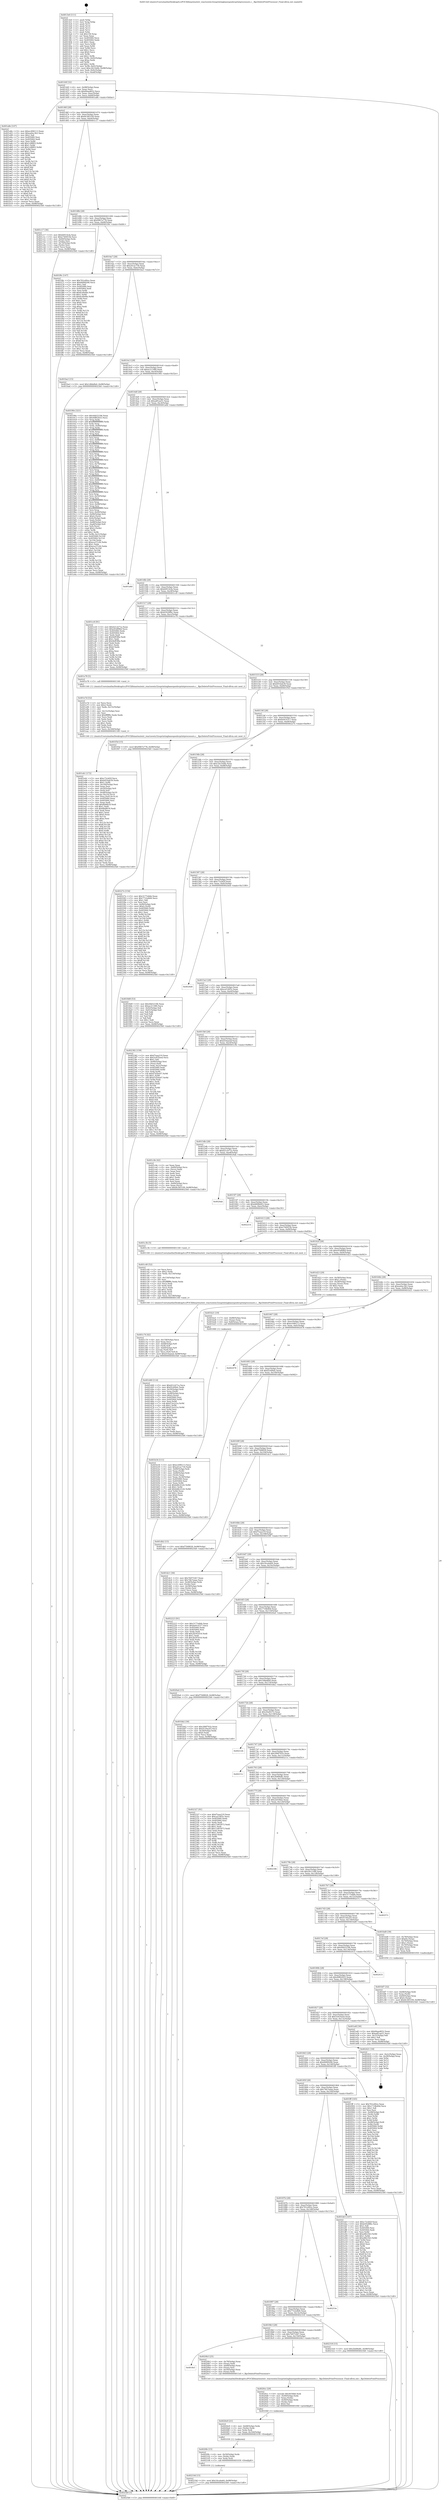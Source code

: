 digraph "0x4013e0" {
  label = "0x4013e0 (/mnt/c/Users/mathe/Desktop/tcc/POCII/binaries/extr_reactoswin32ssprintingbasespoolsvprintprocessors.c__RpcDeletePrintProcessor_Final-ollvm.out::main(0))"
  labelloc = "t"
  node[shape=record]

  Entry [label="",width=0.3,height=0.3,shape=circle,fillcolor=black,style=filled]
  "0x40144f" [label="{
     0x40144f [32]\l
     | [instrs]\l
     &nbsp;&nbsp;0x40144f \<+6\>: mov -0x98(%rbp),%eax\l
     &nbsp;&nbsp;0x401455 \<+2\>: mov %eax,%ecx\l
     &nbsp;&nbsp;0x401457 \<+6\>: sub $0x84aed652,%ecx\l
     &nbsp;&nbsp;0x40145d \<+6\>: mov %eax,-0xac(%rbp)\l
     &nbsp;&nbsp;0x401463 \<+6\>: mov %ecx,-0xb0(%rbp)\l
     &nbsp;&nbsp;0x401469 \<+6\>: je 0000000000401a8e \<main+0x6ae\>\l
  }"]
  "0x401a8e" [label="{
     0x401a8e [147]\l
     | [instrs]\l
     &nbsp;&nbsp;0x401a8e \<+5\>: mov $0xec496113,%eax\l
     &nbsp;&nbsp;0x401a93 \<+5\>: mov $0xea0ec3b3,%ecx\l
     &nbsp;&nbsp;0x401a98 \<+2\>: mov $0x1,%dl\l
     &nbsp;&nbsp;0x401a9a \<+7\>: mov 0x405060,%esi\l
     &nbsp;&nbsp;0x401aa1 \<+7\>: mov 0x405064,%edi\l
     &nbsp;&nbsp;0x401aa8 \<+3\>: mov %esi,%r8d\l
     &nbsp;&nbsp;0x401aab \<+7\>: add $0x1c88f03,%r8d\l
     &nbsp;&nbsp;0x401ab2 \<+4\>: sub $0x1,%r8d\l
     &nbsp;&nbsp;0x401ab6 \<+7\>: sub $0x1c88f03,%r8d\l
     &nbsp;&nbsp;0x401abd \<+4\>: imul %r8d,%esi\l
     &nbsp;&nbsp;0x401ac1 \<+3\>: and $0x1,%esi\l
     &nbsp;&nbsp;0x401ac4 \<+3\>: cmp $0x0,%esi\l
     &nbsp;&nbsp;0x401ac7 \<+4\>: sete %r9b\l
     &nbsp;&nbsp;0x401acb \<+3\>: cmp $0xa,%edi\l
     &nbsp;&nbsp;0x401ace \<+4\>: setl %r10b\l
     &nbsp;&nbsp;0x401ad2 \<+3\>: mov %r9b,%r11b\l
     &nbsp;&nbsp;0x401ad5 \<+4\>: xor $0xff,%r11b\l
     &nbsp;&nbsp;0x401ad9 \<+3\>: mov %r10b,%bl\l
     &nbsp;&nbsp;0x401adc \<+3\>: xor $0xff,%bl\l
     &nbsp;&nbsp;0x401adf \<+3\>: xor $0x0,%dl\l
     &nbsp;&nbsp;0x401ae2 \<+3\>: mov %r11b,%r14b\l
     &nbsp;&nbsp;0x401ae5 \<+4\>: and $0x0,%r14b\l
     &nbsp;&nbsp;0x401ae9 \<+3\>: and %dl,%r9b\l
     &nbsp;&nbsp;0x401aec \<+3\>: mov %bl,%r15b\l
     &nbsp;&nbsp;0x401aef \<+4\>: and $0x0,%r15b\l
     &nbsp;&nbsp;0x401af3 \<+3\>: and %dl,%r10b\l
     &nbsp;&nbsp;0x401af6 \<+3\>: or %r9b,%r14b\l
     &nbsp;&nbsp;0x401af9 \<+3\>: or %r10b,%r15b\l
     &nbsp;&nbsp;0x401afc \<+3\>: xor %r15b,%r14b\l
     &nbsp;&nbsp;0x401aff \<+3\>: or %bl,%r11b\l
     &nbsp;&nbsp;0x401b02 \<+4\>: xor $0xff,%r11b\l
     &nbsp;&nbsp;0x401b06 \<+3\>: or $0x0,%dl\l
     &nbsp;&nbsp;0x401b09 \<+3\>: and %dl,%r11b\l
     &nbsp;&nbsp;0x401b0c \<+3\>: or %r11b,%r14b\l
     &nbsp;&nbsp;0x401b0f \<+4\>: test $0x1,%r14b\l
     &nbsp;&nbsp;0x401b13 \<+3\>: cmovne %ecx,%eax\l
     &nbsp;&nbsp;0x401b16 \<+6\>: mov %eax,-0x98(%rbp)\l
     &nbsp;&nbsp;0x401b1c \<+5\>: jmp 00000000004025b0 \<main+0x11d0\>\l
  }"]
  "0x40146f" [label="{
     0x40146f [28]\l
     | [instrs]\l
     &nbsp;&nbsp;0x40146f \<+5\>: jmp 0000000000401474 \<main+0x94\>\l
     &nbsp;&nbsp;0x401474 \<+6\>: mov -0xac(%rbp),%eax\l
     &nbsp;&nbsp;0x40147a \<+5\>: sub $0x8c585109,%eax\l
     &nbsp;&nbsp;0x40147f \<+6\>: mov %eax,-0xb4(%rbp)\l
     &nbsp;&nbsp;0x401485 \<+6\>: je 0000000000401c17 \<main+0x837\>\l
  }"]
  Exit [label="",width=0.3,height=0.3,shape=circle,fillcolor=black,style=filled,peripheries=2]
  "0x401c17" [label="{
     0x401c17 [36]\l
     | [instrs]\l
     &nbsp;&nbsp;0x401c17 \<+5\>: mov $0xb0014cfa,%eax\l
     &nbsp;&nbsp;0x401c1c \<+5\>: mov $0xe740053b,%ecx\l
     &nbsp;&nbsp;0x401c21 \<+4\>: mov -0x60(%rbp),%rdx\l
     &nbsp;&nbsp;0x401c25 \<+2\>: mov (%rdx),%esi\l
     &nbsp;&nbsp;0x401c27 \<+4\>: mov -0x70(%rbp),%rdx\l
     &nbsp;&nbsp;0x401c2b \<+2\>: cmp (%rdx),%esi\l
     &nbsp;&nbsp;0x401c2d \<+3\>: cmovl %ecx,%eax\l
     &nbsp;&nbsp;0x401c30 \<+6\>: mov %eax,-0x98(%rbp)\l
     &nbsp;&nbsp;0x401c36 \<+5\>: jmp 00000000004025b0 \<main+0x11d0\>\l
  }"]
  "0x40148b" [label="{
     0x40148b [28]\l
     | [instrs]\l
     &nbsp;&nbsp;0x40148b \<+5\>: jmp 0000000000401490 \<main+0xb0\>\l
     &nbsp;&nbsp;0x401490 \<+6\>: mov -0xac(%rbp),%eax\l
     &nbsp;&nbsp;0x401496 \<+5\>: sub $0x9967e778,%eax\l
     &nbsp;&nbsp;0x40149b \<+6\>: mov %eax,-0xb8(%rbp)\l
     &nbsp;&nbsp;0x4014a1 \<+6\>: je 0000000000401f6c \<main+0xb8c\>\l
  }"]
  "0x40210d" [label="{
     0x40210d [15]\l
     | [instrs]\l
     &nbsp;&nbsp;0x40210d \<+10\>: movl $0x16ca4a64,-0x98(%rbp)\l
     &nbsp;&nbsp;0x402117 \<+5\>: jmp 00000000004025b0 \<main+0x11d0\>\l
  }"]
  "0x401f6c" [label="{
     0x401f6c [147]\l
     | [instrs]\l
     &nbsp;&nbsp;0x401f6c \<+5\>: mov $0x761e49ce,%eax\l
     &nbsp;&nbsp;0x401f71 \<+5\>: mov $0x6fd99206,%ecx\l
     &nbsp;&nbsp;0x401f76 \<+2\>: mov $0x1,%dl\l
     &nbsp;&nbsp;0x401f78 \<+7\>: mov 0x405060,%esi\l
     &nbsp;&nbsp;0x401f7f \<+7\>: mov 0x405064,%edi\l
     &nbsp;&nbsp;0x401f86 \<+3\>: mov %esi,%r8d\l
     &nbsp;&nbsp;0x401f89 \<+7\>: add $0x6c4fefde,%r8d\l
     &nbsp;&nbsp;0x401f90 \<+4\>: sub $0x1,%r8d\l
     &nbsp;&nbsp;0x401f94 \<+7\>: sub $0x6c4fefde,%r8d\l
     &nbsp;&nbsp;0x401f9b \<+4\>: imul %r8d,%esi\l
     &nbsp;&nbsp;0x401f9f \<+3\>: and $0x1,%esi\l
     &nbsp;&nbsp;0x401fa2 \<+3\>: cmp $0x0,%esi\l
     &nbsp;&nbsp;0x401fa5 \<+4\>: sete %r9b\l
     &nbsp;&nbsp;0x401fa9 \<+3\>: cmp $0xa,%edi\l
     &nbsp;&nbsp;0x401fac \<+4\>: setl %r10b\l
     &nbsp;&nbsp;0x401fb0 \<+3\>: mov %r9b,%r11b\l
     &nbsp;&nbsp;0x401fb3 \<+4\>: xor $0xff,%r11b\l
     &nbsp;&nbsp;0x401fb7 \<+3\>: mov %r10b,%bl\l
     &nbsp;&nbsp;0x401fba \<+3\>: xor $0xff,%bl\l
     &nbsp;&nbsp;0x401fbd \<+3\>: xor $0x0,%dl\l
     &nbsp;&nbsp;0x401fc0 \<+3\>: mov %r11b,%r14b\l
     &nbsp;&nbsp;0x401fc3 \<+4\>: and $0x0,%r14b\l
     &nbsp;&nbsp;0x401fc7 \<+3\>: and %dl,%r9b\l
     &nbsp;&nbsp;0x401fca \<+3\>: mov %bl,%r15b\l
     &nbsp;&nbsp;0x401fcd \<+4\>: and $0x0,%r15b\l
     &nbsp;&nbsp;0x401fd1 \<+3\>: and %dl,%r10b\l
     &nbsp;&nbsp;0x401fd4 \<+3\>: or %r9b,%r14b\l
     &nbsp;&nbsp;0x401fd7 \<+3\>: or %r10b,%r15b\l
     &nbsp;&nbsp;0x401fda \<+3\>: xor %r15b,%r14b\l
     &nbsp;&nbsp;0x401fdd \<+3\>: or %bl,%r11b\l
     &nbsp;&nbsp;0x401fe0 \<+4\>: xor $0xff,%r11b\l
     &nbsp;&nbsp;0x401fe4 \<+3\>: or $0x0,%dl\l
     &nbsp;&nbsp;0x401fe7 \<+3\>: and %dl,%r11b\l
     &nbsp;&nbsp;0x401fea \<+3\>: or %r11b,%r14b\l
     &nbsp;&nbsp;0x401fed \<+4\>: test $0x1,%r14b\l
     &nbsp;&nbsp;0x401ff1 \<+3\>: cmovne %ecx,%eax\l
     &nbsp;&nbsp;0x401ff4 \<+6\>: mov %eax,-0x98(%rbp)\l
     &nbsp;&nbsp;0x401ffa \<+5\>: jmp 00000000004025b0 \<main+0x11d0\>\l
  }"]
  "0x4014a7" [label="{
     0x4014a7 [28]\l
     | [instrs]\l
     &nbsp;&nbsp;0x4014a7 \<+5\>: jmp 00000000004014ac \<main+0xcc\>\l
     &nbsp;&nbsp;0x4014ac \<+6\>: mov -0xac(%rbp),%eax\l
     &nbsp;&nbsp;0x4014b2 \<+5\>: sub $0xa41ac730,%eax\l
     &nbsp;&nbsp;0x4014b7 \<+6\>: mov %eax,-0xbc(%rbp)\l
     &nbsp;&nbsp;0x4014bd \<+6\>: je 0000000000401ba3 \<main+0x7c3\>\l
  }"]
  "0x4020fe" [label="{
     0x4020fe [15]\l
     | [instrs]\l
     &nbsp;&nbsp;0x4020fe \<+4\>: mov -0x50(%rbp),%rdx\l
     &nbsp;&nbsp;0x402102 \<+3\>: mov (%rdx),%rdx\l
     &nbsp;&nbsp;0x402105 \<+3\>: mov %rdx,%rdi\l
     &nbsp;&nbsp;0x402108 \<+5\>: call 0000000000401030 \<free@plt\>\l
     | [calls]\l
     &nbsp;&nbsp;0x401030 \{1\} (unknown)\l
  }"]
  "0x401ba3" [label="{
     0x401ba3 [15]\l
     | [instrs]\l
     &nbsp;&nbsp;0x401ba3 \<+10\>: movl $0x1dbbdfa0,-0x98(%rbp)\l
     &nbsp;&nbsp;0x401bad \<+5\>: jmp 00000000004025b0 \<main+0x11d0\>\l
  }"]
  "0x4014c3" [label="{
     0x4014c3 [28]\l
     | [instrs]\l
     &nbsp;&nbsp;0x4014c3 \<+5\>: jmp 00000000004014c8 \<main+0xe8\>\l
     &nbsp;&nbsp;0x4014c8 \<+6\>: mov -0xac(%rbp),%eax\l
     &nbsp;&nbsp;0x4014ce \<+5\>: sub $0xac2118f0,%eax\l
     &nbsp;&nbsp;0x4014d3 \<+6\>: mov %eax,-0xc0(%rbp)\l
     &nbsp;&nbsp;0x4014d9 \<+6\>: je 000000000040190e \<main+0x52e\>\l
  }"]
  "0x4020e9" [label="{
     0x4020e9 [21]\l
     | [instrs]\l
     &nbsp;&nbsp;0x4020e9 \<+4\>: mov -0x68(%rbp),%rdx\l
     &nbsp;&nbsp;0x4020ed \<+3\>: mov (%rdx),%rdx\l
     &nbsp;&nbsp;0x4020f0 \<+3\>: mov %rdx,%rdi\l
     &nbsp;&nbsp;0x4020f3 \<+6\>: mov %eax,-0x164(%rbp)\l
     &nbsp;&nbsp;0x4020f9 \<+5\>: call 0000000000401030 \<free@plt\>\l
     | [calls]\l
     &nbsp;&nbsp;0x401030 \{1\} (unknown)\l
  }"]
  "0x40190e" [label="{
     0x40190e [321]\l
     | [instrs]\l
     &nbsp;&nbsp;0x40190e \<+5\>: mov $0x44b52196,%eax\l
     &nbsp;&nbsp;0x401913 \<+5\>: mov $0x49f62025,%ecx\l
     &nbsp;&nbsp;0x401918 \<+3\>: mov %rsp,%rdx\l
     &nbsp;&nbsp;0x40191b \<+4\>: add $0xfffffffffffffff0,%rdx\l
     &nbsp;&nbsp;0x40191f \<+3\>: mov %rdx,%rsp\l
     &nbsp;&nbsp;0x401922 \<+7\>: mov %rdx,-0x90(%rbp)\l
     &nbsp;&nbsp;0x401929 \<+3\>: mov %rsp,%rdx\l
     &nbsp;&nbsp;0x40192c \<+4\>: add $0xfffffffffffffff0,%rdx\l
     &nbsp;&nbsp;0x401930 \<+3\>: mov %rdx,%rsp\l
     &nbsp;&nbsp;0x401933 \<+3\>: mov %rsp,%rsi\l
     &nbsp;&nbsp;0x401936 \<+4\>: add $0xfffffffffffffff0,%rsi\l
     &nbsp;&nbsp;0x40193a \<+3\>: mov %rsi,%rsp\l
     &nbsp;&nbsp;0x40193d \<+7\>: mov %rsi,-0x88(%rbp)\l
     &nbsp;&nbsp;0x401944 \<+3\>: mov %rsp,%rsi\l
     &nbsp;&nbsp;0x401947 \<+4\>: add $0xfffffffffffffff0,%rsi\l
     &nbsp;&nbsp;0x40194b \<+3\>: mov %rsi,%rsp\l
     &nbsp;&nbsp;0x40194e \<+4\>: mov %rsi,-0x80(%rbp)\l
     &nbsp;&nbsp;0x401952 \<+3\>: mov %rsp,%rsi\l
     &nbsp;&nbsp;0x401955 \<+4\>: add $0xfffffffffffffff0,%rsi\l
     &nbsp;&nbsp;0x401959 \<+3\>: mov %rsi,%rsp\l
     &nbsp;&nbsp;0x40195c \<+4\>: mov %rsi,-0x78(%rbp)\l
     &nbsp;&nbsp;0x401960 \<+3\>: mov %rsp,%rsi\l
     &nbsp;&nbsp;0x401963 \<+4\>: add $0xfffffffffffffff0,%rsi\l
     &nbsp;&nbsp;0x401967 \<+3\>: mov %rsi,%rsp\l
     &nbsp;&nbsp;0x40196a \<+4\>: mov %rsi,-0x70(%rbp)\l
     &nbsp;&nbsp;0x40196e \<+3\>: mov %rsp,%rsi\l
     &nbsp;&nbsp;0x401971 \<+4\>: add $0xfffffffffffffff0,%rsi\l
     &nbsp;&nbsp;0x401975 \<+3\>: mov %rsi,%rsp\l
     &nbsp;&nbsp;0x401978 \<+4\>: mov %rsi,-0x68(%rbp)\l
     &nbsp;&nbsp;0x40197c \<+3\>: mov %rsp,%rsi\l
     &nbsp;&nbsp;0x40197f \<+4\>: add $0xfffffffffffffff0,%rsi\l
     &nbsp;&nbsp;0x401983 \<+3\>: mov %rsi,%rsp\l
     &nbsp;&nbsp;0x401986 \<+4\>: mov %rsi,-0x60(%rbp)\l
     &nbsp;&nbsp;0x40198a \<+3\>: mov %rsp,%rsi\l
     &nbsp;&nbsp;0x40198d \<+4\>: add $0xfffffffffffffff0,%rsi\l
     &nbsp;&nbsp;0x401991 \<+3\>: mov %rsi,%rsp\l
     &nbsp;&nbsp;0x401994 \<+4\>: mov %rsi,-0x58(%rbp)\l
     &nbsp;&nbsp;0x401998 \<+3\>: mov %rsp,%rsi\l
     &nbsp;&nbsp;0x40199b \<+4\>: add $0xfffffffffffffff0,%rsi\l
     &nbsp;&nbsp;0x40199f \<+3\>: mov %rsi,%rsp\l
     &nbsp;&nbsp;0x4019a2 \<+4\>: mov %rsi,-0x50(%rbp)\l
     &nbsp;&nbsp;0x4019a6 \<+3\>: mov %rsp,%rsi\l
     &nbsp;&nbsp;0x4019a9 \<+4\>: add $0xfffffffffffffff0,%rsi\l
     &nbsp;&nbsp;0x4019ad \<+3\>: mov %rsi,%rsp\l
     &nbsp;&nbsp;0x4019b0 \<+4\>: mov %rsi,-0x48(%rbp)\l
     &nbsp;&nbsp;0x4019b4 \<+3\>: mov %rsp,%rsi\l
     &nbsp;&nbsp;0x4019b7 \<+4\>: add $0xfffffffffffffff0,%rsi\l
     &nbsp;&nbsp;0x4019bb \<+3\>: mov %rsi,%rsp\l
     &nbsp;&nbsp;0x4019be \<+4\>: mov %rsi,-0x40(%rbp)\l
     &nbsp;&nbsp;0x4019c2 \<+7\>: mov -0x90(%rbp),%rsi\l
     &nbsp;&nbsp;0x4019c9 \<+6\>: movl $0x0,(%rsi)\l
     &nbsp;&nbsp;0x4019cf \<+6\>: mov -0x9c(%rbp),%edi\l
     &nbsp;&nbsp;0x4019d5 \<+2\>: mov %edi,(%rdx)\l
     &nbsp;&nbsp;0x4019d7 \<+7\>: mov -0x88(%rbp),%rsi\l
     &nbsp;&nbsp;0x4019de \<+7\>: mov -0xa8(%rbp),%r8\l
     &nbsp;&nbsp;0x4019e5 \<+3\>: mov %r8,(%rsi)\l
     &nbsp;&nbsp;0x4019e8 \<+3\>: cmpl $0x2,(%rdx)\l
     &nbsp;&nbsp;0x4019eb \<+4\>: setne %r9b\l
     &nbsp;&nbsp;0x4019ef \<+4\>: and $0x1,%r9b\l
     &nbsp;&nbsp;0x4019f3 \<+4\>: mov %r9b,-0x31(%rbp)\l
     &nbsp;&nbsp;0x4019f7 \<+8\>: mov 0x405060,%r10d\l
     &nbsp;&nbsp;0x4019ff \<+8\>: mov 0x405064,%r11d\l
     &nbsp;&nbsp;0x401a07 \<+3\>: mov %r10d,%ebx\l
     &nbsp;&nbsp;0x401a0a \<+6\>: sub $0xeca37c44,%ebx\l
     &nbsp;&nbsp;0x401a10 \<+3\>: sub $0x1,%ebx\l
     &nbsp;&nbsp;0x401a13 \<+6\>: add $0xeca37c44,%ebx\l
     &nbsp;&nbsp;0x401a19 \<+4\>: imul %ebx,%r10d\l
     &nbsp;&nbsp;0x401a1d \<+4\>: and $0x1,%r10d\l
     &nbsp;&nbsp;0x401a21 \<+4\>: cmp $0x0,%r10d\l
     &nbsp;&nbsp;0x401a25 \<+4\>: sete %r9b\l
     &nbsp;&nbsp;0x401a29 \<+4\>: cmp $0xa,%r11d\l
     &nbsp;&nbsp;0x401a2d \<+4\>: setl %r14b\l
     &nbsp;&nbsp;0x401a31 \<+3\>: mov %r9b,%r15b\l
     &nbsp;&nbsp;0x401a34 \<+3\>: and %r14b,%r15b\l
     &nbsp;&nbsp;0x401a37 \<+3\>: xor %r14b,%r9b\l
     &nbsp;&nbsp;0x401a3a \<+3\>: or %r9b,%r15b\l
     &nbsp;&nbsp;0x401a3d \<+4\>: test $0x1,%r15b\l
     &nbsp;&nbsp;0x401a41 \<+3\>: cmovne %ecx,%eax\l
     &nbsp;&nbsp;0x401a44 \<+6\>: mov %eax,-0x98(%rbp)\l
     &nbsp;&nbsp;0x401a4a \<+5\>: jmp 00000000004025b0 \<main+0x11d0\>\l
  }"]
  "0x4014df" [label="{
     0x4014df [28]\l
     | [instrs]\l
     &nbsp;&nbsp;0x4014df \<+5\>: jmp 00000000004014e4 \<main+0x104\>\l
     &nbsp;&nbsp;0x4014e4 \<+6\>: mov -0xac(%rbp),%eax\l
     &nbsp;&nbsp;0x4014ea \<+5\>: sub $0xadf1aa51,%eax\l
     &nbsp;&nbsp;0x4014ef \<+6\>: mov %eax,-0xc4(%rbp)\l
     &nbsp;&nbsp;0x4014f5 \<+6\>: je 0000000000401a6d \<main+0x68d\>\l
  }"]
  "0x4020cc" [label="{
     0x4020cc [29]\l
     | [instrs]\l
     &nbsp;&nbsp;0x4020cc \<+10\>: movabs $0x4030b6,%rdi\l
     &nbsp;&nbsp;0x4020d6 \<+4\>: mov -0x40(%rbp),%rdx\l
     &nbsp;&nbsp;0x4020da \<+2\>: mov %eax,(%rdx)\l
     &nbsp;&nbsp;0x4020dc \<+4\>: mov -0x40(%rbp),%rdx\l
     &nbsp;&nbsp;0x4020e0 \<+2\>: mov (%rdx),%esi\l
     &nbsp;&nbsp;0x4020e2 \<+2\>: mov $0x0,%al\l
     &nbsp;&nbsp;0x4020e4 \<+5\>: call 0000000000401040 \<printf@plt\>\l
     | [calls]\l
     &nbsp;&nbsp;0x401040 \{1\} (unknown)\l
  }"]
  "0x401a6d" [label="{
     0x401a6d\l
  }", style=dashed]
  "0x4014fb" [label="{
     0x4014fb [28]\l
     | [instrs]\l
     &nbsp;&nbsp;0x4014fb \<+5\>: jmp 0000000000401500 \<main+0x120\>\l
     &nbsp;&nbsp;0x401500 \<+6\>: mov -0xac(%rbp),%eax\l
     &nbsp;&nbsp;0x401506 \<+5\>: sub $0xb0014cfa,%eax\l
     &nbsp;&nbsp;0x40150b \<+6\>: mov %eax,-0xc8(%rbp)\l
     &nbsp;&nbsp;0x401511 \<+6\>: je 0000000000401cc8 \<main+0x8e8\>\l
  }"]
  "0x4018cf" [label="{
     0x4018cf\l
  }", style=dashed]
  "0x401cc8" [label="{
     0x401cc8 [91]\l
     | [instrs]\l
     &nbsp;&nbsp;0x401cc8 \<+5\>: mov $0xd21cb71a,%eax\l
     &nbsp;&nbsp;0x401ccd \<+5\>: mov $0xe93df96d,%ecx\l
     &nbsp;&nbsp;0x401cd2 \<+7\>: mov 0x405060,%edx\l
     &nbsp;&nbsp;0x401cd9 \<+7\>: mov 0x405064,%esi\l
     &nbsp;&nbsp;0x401ce0 \<+2\>: mov %edx,%edi\l
     &nbsp;&nbsp;0x401ce2 \<+6\>: sub $0x9eff3f8a,%edi\l
     &nbsp;&nbsp;0x401ce8 \<+3\>: sub $0x1,%edi\l
     &nbsp;&nbsp;0x401ceb \<+6\>: add $0x9eff3f8a,%edi\l
     &nbsp;&nbsp;0x401cf1 \<+3\>: imul %edi,%edx\l
     &nbsp;&nbsp;0x401cf4 \<+3\>: and $0x1,%edx\l
     &nbsp;&nbsp;0x401cf7 \<+3\>: cmp $0x0,%edx\l
     &nbsp;&nbsp;0x401cfa \<+4\>: sete %r8b\l
     &nbsp;&nbsp;0x401cfe \<+3\>: cmp $0xa,%esi\l
     &nbsp;&nbsp;0x401d01 \<+4\>: setl %r9b\l
     &nbsp;&nbsp;0x401d05 \<+3\>: mov %r8b,%r10b\l
     &nbsp;&nbsp;0x401d08 \<+3\>: and %r9b,%r10b\l
     &nbsp;&nbsp;0x401d0b \<+3\>: xor %r9b,%r8b\l
     &nbsp;&nbsp;0x401d0e \<+3\>: or %r8b,%r10b\l
     &nbsp;&nbsp;0x401d11 \<+4\>: test $0x1,%r10b\l
     &nbsp;&nbsp;0x401d15 \<+3\>: cmovne %ecx,%eax\l
     &nbsp;&nbsp;0x401d18 \<+6\>: mov %eax,-0x98(%rbp)\l
     &nbsp;&nbsp;0x401d1e \<+5\>: jmp 00000000004025b0 \<main+0x11d0\>\l
  }"]
  "0x401517" [label="{
     0x401517 [28]\l
     | [instrs]\l
     &nbsp;&nbsp;0x401517 \<+5\>: jmp 000000000040151c \<main+0x13c\>\l
     &nbsp;&nbsp;0x40151c \<+6\>: mov -0xac(%rbp),%eax\l
     &nbsp;&nbsp;0x401522 \<+5\>: sub $0xb5028fbc,%eax\l
     &nbsp;&nbsp;0x401527 \<+6\>: mov %eax,-0xcc(%rbp)\l
     &nbsp;&nbsp;0x40152d \<+6\>: je 0000000000401e78 \<main+0xa98\>\l
  }"]
  "0x4020b3" [label="{
     0x4020b3 [25]\l
     | [instrs]\l
     &nbsp;&nbsp;0x4020b3 \<+4\>: mov -0x78(%rbp),%rax\l
     &nbsp;&nbsp;0x4020b7 \<+2\>: mov (%rax),%edi\l
     &nbsp;&nbsp;0x4020b9 \<+4\>: mov -0x68(%rbp),%rax\l
     &nbsp;&nbsp;0x4020bd \<+3\>: mov (%rax),%rsi\l
     &nbsp;&nbsp;0x4020c0 \<+4\>: mov -0x50(%rbp),%rax\l
     &nbsp;&nbsp;0x4020c4 \<+3\>: mov (%rax),%rdx\l
     &nbsp;&nbsp;0x4020c7 \<+5\>: call 00000000004013c0 \<_RpcDeletePrintProcessor\>\l
     | [calls]\l
     &nbsp;&nbsp;0x4013c0 \{1\} (/mnt/c/Users/mathe/Desktop/tcc/POCII/binaries/extr_reactoswin32ssprintingbasespoolsvprintprocessors.c__RpcDeletePrintProcessor_Final-ollvm.out::_RpcDeletePrintProcessor)\l
  }"]
  "0x401e78" [label="{
     0x401e78 [5]\l
     | [instrs]\l
     &nbsp;&nbsp;0x401e78 \<+5\>: call 0000000000401160 \<next_i\>\l
     | [calls]\l
     &nbsp;&nbsp;0x401160 \{1\} (/mnt/c/Users/mathe/Desktop/tcc/POCII/binaries/extr_reactoswin32ssprintingbasespoolsvprintprocessors.c__RpcDeletePrintProcessor_Final-ollvm.out::next_i)\l
  }"]
  "0x401533" [label="{
     0x401533 [28]\l
     | [instrs]\l
     &nbsp;&nbsp;0x401533 \<+5\>: jmp 0000000000401538 \<main+0x158\>\l
     &nbsp;&nbsp;0x401538 \<+6\>: mov -0xac(%rbp),%eax\l
     &nbsp;&nbsp;0x40153e \<+5\>: sub $0xb916ab39,%eax\l
     &nbsp;&nbsp;0x401543 \<+6\>: mov %eax,-0xd0(%rbp)\l
     &nbsp;&nbsp;0x401549 \<+6\>: je 0000000000401f5d \<main+0xb7d\>\l
  }"]
  "0x4018b3" [label="{
     0x4018b3 [28]\l
     | [instrs]\l
     &nbsp;&nbsp;0x4018b3 \<+5\>: jmp 00000000004018b8 \<main+0x4d8\>\l
     &nbsp;&nbsp;0x4018b8 \<+6\>: mov -0xac(%rbp),%eax\l
     &nbsp;&nbsp;0x4018be \<+5\>: sub $0x7b9752b7,%eax\l
     &nbsp;&nbsp;0x4018c3 \<+6\>: mov %eax,-0x150(%rbp)\l
     &nbsp;&nbsp;0x4018c9 \<+6\>: je 00000000004020b3 \<main+0xcd3\>\l
  }"]
  "0x401f5d" [label="{
     0x401f5d [15]\l
     | [instrs]\l
     &nbsp;&nbsp;0x401f5d \<+10\>: movl $0x9967e778,-0x98(%rbp)\l
     &nbsp;&nbsp;0x401f67 \<+5\>: jmp 00000000004025b0 \<main+0x11d0\>\l
  }"]
  "0x40154f" [label="{
     0x40154f [28]\l
     | [instrs]\l
     &nbsp;&nbsp;0x40154f \<+5\>: jmp 0000000000401554 \<main+0x174\>\l
     &nbsp;&nbsp;0x401554 \<+6\>: mov -0xac(%rbp),%eax\l
     &nbsp;&nbsp;0x40155a \<+5\>: sub $0xbe914317,%eax\l
     &nbsp;&nbsp;0x40155f \<+6\>: mov %eax,-0xd4(%rbp)\l
     &nbsp;&nbsp;0x401565 \<+6\>: je 000000000040227e \<main+0xe9e\>\l
  }"]
  "0x402318" [label="{
     0x402318 [15]\l
     | [instrs]\l
     &nbsp;&nbsp;0x402318 \<+10\>: movl $0x2bd0bdfc,-0x98(%rbp)\l
     &nbsp;&nbsp;0x402322 \<+5\>: jmp 00000000004025b0 \<main+0x11d0\>\l
  }"]
  "0x40227e" [label="{
     0x40227e [154]\l
     | [instrs]\l
     &nbsp;&nbsp;0x40227e \<+5\>: mov $0x3177ebbb,%eax\l
     &nbsp;&nbsp;0x402283 \<+5\>: mov $0x7722e8d4,%ecx\l
     &nbsp;&nbsp;0x402288 \<+2\>: mov $0x1,%dl\l
     &nbsp;&nbsp;0x40228a \<+2\>: xor %esi,%esi\l
     &nbsp;&nbsp;0x40228c \<+7\>: mov -0x90(%rbp),%rdi\l
     &nbsp;&nbsp;0x402293 \<+6\>: movl $0x0,(%rdi)\l
     &nbsp;&nbsp;0x402299 \<+8\>: mov 0x405060,%r8d\l
     &nbsp;&nbsp;0x4022a1 \<+8\>: mov 0x405064,%r9d\l
     &nbsp;&nbsp;0x4022a9 \<+3\>: sub $0x1,%esi\l
     &nbsp;&nbsp;0x4022ac \<+3\>: mov %r8d,%r10d\l
     &nbsp;&nbsp;0x4022af \<+3\>: add %esi,%r10d\l
     &nbsp;&nbsp;0x4022b2 \<+4\>: imul %r10d,%r8d\l
     &nbsp;&nbsp;0x4022b6 \<+4\>: and $0x1,%r8d\l
     &nbsp;&nbsp;0x4022ba \<+4\>: cmp $0x0,%r8d\l
     &nbsp;&nbsp;0x4022be \<+4\>: sete %r11b\l
     &nbsp;&nbsp;0x4022c2 \<+4\>: cmp $0xa,%r9d\l
     &nbsp;&nbsp;0x4022c6 \<+3\>: setl %bl\l
     &nbsp;&nbsp;0x4022c9 \<+3\>: mov %r11b,%r14b\l
     &nbsp;&nbsp;0x4022cc \<+4\>: xor $0xff,%r14b\l
     &nbsp;&nbsp;0x4022d0 \<+3\>: mov %bl,%r15b\l
     &nbsp;&nbsp;0x4022d3 \<+4\>: xor $0xff,%r15b\l
     &nbsp;&nbsp;0x4022d7 \<+3\>: xor $0x0,%dl\l
     &nbsp;&nbsp;0x4022da \<+3\>: mov %r14b,%r12b\l
     &nbsp;&nbsp;0x4022dd \<+4\>: and $0x0,%r12b\l
     &nbsp;&nbsp;0x4022e1 \<+3\>: and %dl,%r11b\l
     &nbsp;&nbsp;0x4022e4 \<+3\>: mov %r15b,%r13b\l
     &nbsp;&nbsp;0x4022e7 \<+4\>: and $0x0,%r13b\l
     &nbsp;&nbsp;0x4022eb \<+2\>: and %dl,%bl\l
     &nbsp;&nbsp;0x4022ed \<+3\>: or %r11b,%r12b\l
     &nbsp;&nbsp;0x4022f0 \<+3\>: or %bl,%r13b\l
     &nbsp;&nbsp;0x4022f3 \<+3\>: xor %r13b,%r12b\l
     &nbsp;&nbsp;0x4022f6 \<+3\>: or %r15b,%r14b\l
     &nbsp;&nbsp;0x4022f9 \<+4\>: xor $0xff,%r14b\l
     &nbsp;&nbsp;0x4022fd \<+3\>: or $0x0,%dl\l
     &nbsp;&nbsp;0x402300 \<+3\>: and %dl,%r14b\l
     &nbsp;&nbsp;0x402303 \<+3\>: or %r14b,%r12b\l
     &nbsp;&nbsp;0x402306 \<+4\>: test $0x1,%r12b\l
     &nbsp;&nbsp;0x40230a \<+3\>: cmovne %ecx,%eax\l
     &nbsp;&nbsp;0x40230d \<+6\>: mov %eax,-0x98(%rbp)\l
     &nbsp;&nbsp;0x402313 \<+5\>: jmp 00000000004025b0 \<main+0x11d0\>\l
  }"]
  "0x40156b" [label="{
     0x40156b [28]\l
     | [instrs]\l
     &nbsp;&nbsp;0x40156b \<+5\>: jmp 0000000000401570 \<main+0x190\>\l
     &nbsp;&nbsp;0x401570 \<+6\>: mov -0xac(%rbp),%eax\l
     &nbsp;&nbsp;0x401576 \<+5\>: sub $0xc2b33e6b,%eax\l
     &nbsp;&nbsp;0x40157b \<+6\>: mov %eax,-0xd8(%rbp)\l
     &nbsp;&nbsp;0x401581 \<+6\>: je 00000000004018d9 \<main+0x4f9\>\l
  }"]
  "0x401897" [label="{
     0x401897 [28]\l
     | [instrs]\l
     &nbsp;&nbsp;0x401897 \<+5\>: jmp 000000000040189c \<main+0x4bc\>\l
     &nbsp;&nbsp;0x40189c \<+6\>: mov -0xac(%rbp),%eax\l
     &nbsp;&nbsp;0x4018a2 \<+5\>: sub $0x7722e8d4,%eax\l
     &nbsp;&nbsp;0x4018a7 \<+6\>: mov %eax,-0x14c(%rbp)\l
     &nbsp;&nbsp;0x4018ad \<+6\>: je 0000000000402318 \<main+0xf38\>\l
  }"]
  "0x4018d9" [label="{
     0x4018d9 [53]\l
     | [instrs]\l
     &nbsp;&nbsp;0x4018d9 \<+5\>: mov $0x44b52196,%eax\l
     &nbsp;&nbsp;0x4018de \<+5\>: mov $0xac2118f0,%ecx\l
     &nbsp;&nbsp;0x4018e3 \<+6\>: mov -0x92(%rbp),%dl\l
     &nbsp;&nbsp;0x4018e9 \<+7\>: mov -0x91(%rbp),%sil\l
     &nbsp;&nbsp;0x4018f0 \<+3\>: mov %dl,%dil\l
     &nbsp;&nbsp;0x4018f3 \<+3\>: and %sil,%dil\l
     &nbsp;&nbsp;0x4018f6 \<+3\>: xor %sil,%dl\l
     &nbsp;&nbsp;0x4018f9 \<+3\>: or %dl,%dil\l
     &nbsp;&nbsp;0x4018fc \<+4\>: test $0x1,%dil\l
     &nbsp;&nbsp;0x401900 \<+3\>: cmovne %ecx,%eax\l
     &nbsp;&nbsp;0x401903 \<+6\>: mov %eax,-0x98(%rbp)\l
     &nbsp;&nbsp;0x401909 \<+5\>: jmp 00000000004025b0 \<main+0x11d0\>\l
  }"]
  "0x401587" [label="{
     0x401587 [28]\l
     | [instrs]\l
     &nbsp;&nbsp;0x401587 \<+5\>: jmp 000000000040158c \<main+0x1ac\>\l
     &nbsp;&nbsp;0x40158c \<+6\>: mov -0xac(%rbp),%eax\l
     &nbsp;&nbsp;0x401592 \<+5\>: sub $0xc72cbf2f,%eax\l
     &nbsp;&nbsp;0x401597 \<+6\>: mov %eax,-0xdc(%rbp)\l
     &nbsp;&nbsp;0x40159d \<+6\>: je 00000000004024e8 \<main+0x1108\>\l
  }"]
  "0x4025b0" [label="{
     0x4025b0 [5]\l
     | [instrs]\l
     &nbsp;&nbsp;0x4025b0 \<+5\>: jmp 000000000040144f \<main+0x6f\>\l
  }"]
  "0x4013e0" [label="{
     0x4013e0 [111]\l
     | [instrs]\l
     &nbsp;&nbsp;0x4013e0 \<+1\>: push %rbp\l
     &nbsp;&nbsp;0x4013e1 \<+3\>: mov %rsp,%rbp\l
     &nbsp;&nbsp;0x4013e4 \<+2\>: push %r15\l
     &nbsp;&nbsp;0x4013e6 \<+2\>: push %r14\l
     &nbsp;&nbsp;0x4013e8 \<+2\>: push %r13\l
     &nbsp;&nbsp;0x4013ea \<+2\>: push %r12\l
     &nbsp;&nbsp;0x4013ec \<+1\>: push %rbx\l
     &nbsp;&nbsp;0x4013ed \<+7\>: sub $0x158,%rsp\l
     &nbsp;&nbsp;0x4013f4 \<+2\>: xor %eax,%eax\l
     &nbsp;&nbsp;0x4013f6 \<+7\>: mov 0x405060,%ecx\l
     &nbsp;&nbsp;0x4013fd \<+7\>: mov 0x405064,%edx\l
     &nbsp;&nbsp;0x401404 \<+3\>: sub $0x1,%eax\l
     &nbsp;&nbsp;0x401407 \<+3\>: mov %ecx,%r8d\l
     &nbsp;&nbsp;0x40140a \<+3\>: add %eax,%r8d\l
     &nbsp;&nbsp;0x40140d \<+4\>: imul %r8d,%ecx\l
     &nbsp;&nbsp;0x401411 \<+3\>: and $0x1,%ecx\l
     &nbsp;&nbsp;0x401414 \<+3\>: cmp $0x0,%ecx\l
     &nbsp;&nbsp;0x401417 \<+4\>: sete %r9b\l
     &nbsp;&nbsp;0x40141b \<+4\>: and $0x1,%r9b\l
     &nbsp;&nbsp;0x40141f \<+7\>: mov %r9b,-0x92(%rbp)\l
     &nbsp;&nbsp;0x401426 \<+3\>: cmp $0xa,%edx\l
     &nbsp;&nbsp;0x401429 \<+4\>: setl %r9b\l
     &nbsp;&nbsp;0x40142d \<+4\>: and $0x1,%r9b\l
     &nbsp;&nbsp;0x401431 \<+7\>: mov %r9b,-0x91(%rbp)\l
     &nbsp;&nbsp;0x401438 \<+10\>: movl $0xc2b33e6b,-0x98(%rbp)\l
     &nbsp;&nbsp;0x401442 \<+6\>: mov %edi,-0x9c(%rbp)\l
     &nbsp;&nbsp;0x401448 \<+7\>: mov %rsi,-0xa8(%rbp)\l
  }"]
  "0x40253e" [label="{
     0x40253e\l
  }", style=dashed]
  "0x401eb1" [label="{
     0x401eb1 [172]\l
     | [instrs]\l
     &nbsp;&nbsp;0x401eb1 \<+5\>: mov $0xc72cbf2f,%ecx\l
     &nbsp;&nbsp;0x401eb6 \<+5\>: mov $0xb916ab39,%edx\l
     &nbsp;&nbsp;0x401ebb \<+3\>: mov $0x1,%r8b\l
     &nbsp;&nbsp;0x401ebe \<+6\>: mov -0x160(%rbp),%esi\l
     &nbsp;&nbsp;0x401ec4 \<+3\>: imul %eax,%esi\l
     &nbsp;&nbsp;0x401ec7 \<+4\>: mov -0x50(%rbp),%r9\l
     &nbsp;&nbsp;0x401ecb \<+3\>: mov (%r9),%r9\l
     &nbsp;&nbsp;0x401ece \<+4\>: mov -0x48(%rbp),%r10\l
     &nbsp;&nbsp;0x401ed2 \<+3\>: movslq (%r10),%r10\l
     &nbsp;&nbsp;0x401ed5 \<+4\>: mov %esi,(%r9,%r10,4)\l
     &nbsp;&nbsp;0x401ed9 \<+7\>: mov 0x405060,%eax\l
     &nbsp;&nbsp;0x401ee0 \<+7\>: mov 0x405064,%esi\l
     &nbsp;&nbsp;0x401ee7 \<+2\>: mov %eax,%edi\l
     &nbsp;&nbsp;0x401ee9 \<+6\>: add $0xf6ddb18,%edi\l
     &nbsp;&nbsp;0x401eef \<+3\>: sub $0x1,%edi\l
     &nbsp;&nbsp;0x401ef2 \<+6\>: sub $0xf6ddb18,%edi\l
     &nbsp;&nbsp;0x401ef8 \<+3\>: imul %edi,%eax\l
     &nbsp;&nbsp;0x401efb \<+3\>: and $0x1,%eax\l
     &nbsp;&nbsp;0x401efe \<+3\>: cmp $0x0,%eax\l
     &nbsp;&nbsp;0x401f01 \<+4\>: sete %r11b\l
     &nbsp;&nbsp;0x401f05 \<+3\>: cmp $0xa,%esi\l
     &nbsp;&nbsp;0x401f08 \<+3\>: setl %bl\l
     &nbsp;&nbsp;0x401f0b \<+3\>: mov %r11b,%r14b\l
     &nbsp;&nbsp;0x401f0e \<+4\>: xor $0xff,%r14b\l
     &nbsp;&nbsp;0x401f12 \<+3\>: mov %bl,%r15b\l
     &nbsp;&nbsp;0x401f15 \<+4\>: xor $0xff,%r15b\l
     &nbsp;&nbsp;0x401f19 \<+4\>: xor $0x0,%r8b\l
     &nbsp;&nbsp;0x401f1d \<+3\>: mov %r14b,%r12b\l
     &nbsp;&nbsp;0x401f20 \<+4\>: and $0x0,%r12b\l
     &nbsp;&nbsp;0x401f24 \<+3\>: and %r8b,%r11b\l
     &nbsp;&nbsp;0x401f27 \<+3\>: mov %r15b,%r13b\l
     &nbsp;&nbsp;0x401f2a \<+4\>: and $0x0,%r13b\l
     &nbsp;&nbsp;0x401f2e \<+3\>: and %r8b,%bl\l
     &nbsp;&nbsp;0x401f31 \<+3\>: or %r11b,%r12b\l
     &nbsp;&nbsp;0x401f34 \<+3\>: or %bl,%r13b\l
     &nbsp;&nbsp;0x401f37 \<+3\>: xor %r13b,%r12b\l
     &nbsp;&nbsp;0x401f3a \<+3\>: or %r15b,%r14b\l
     &nbsp;&nbsp;0x401f3d \<+4\>: xor $0xff,%r14b\l
     &nbsp;&nbsp;0x401f41 \<+4\>: or $0x0,%r8b\l
     &nbsp;&nbsp;0x401f45 \<+3\>: and %r8b,%r14b\l
     &nbsp;&nbsp;0x401f48 \<+3\>: or %r14b,%r12b\l
     &nbsp;&nbsp;0x401f4b \<+4\>: test $0x1,%r12b\l
     &nbsp;&nbsp;0x401f4f \<+3\>: cmovne %edx,%ecx\l
     &nbsp;&nbsp;0x401f52 \<+6\>: mov %ecx,-0x98(%rbp)\l
     &nbsp;&nbsp;0x401f58 \<+5\>: jmp 00000000004025b0 \<main+0x11d0\>\l
  }"]
  "0x4024e8" [label="{
     0x4024e8\l
  }", style=dashed]
  "0x4015a3" [label="{
     0x4015a3 [28]\l
     | [instrs]\l
     &nbsp;&nbsp;0x4015a3 \<+5\>: jmp 00000000004015a8 \<main+0x1c8\>\l
     &nbsp;&nbsp;0x4015a8 \<+6\>: mov -0xac(%rbp),%eax\l
     &nbsp;&nbsp;0x4015ae \<+5\>: sub $0xca534f3c,%eax\l
     &nbsp;&nbsp;0x4015b3 \<+6\>: mov %eax,-0xe0(%rbp)\l
     &nbsp;&nbsp;0x4015b9 \<+6\>: je 0000000000402382 \<main+0xfa2\>\l
  }"]
  "0x401e7d" [label="{
     0x401e7d [52]\l
     | [instrs]\l
     &nbsp;&nbsp;0x401e7d \<+2\>: xor %ecx,%ecx\l
     &nbsp;&nbsp;0x401e7f \<+5\>: mov $0x2,%edx\l
     &nbsp;&nbsp;0x401e84 \<+6\>: mov %edx,-0x15c(%rbp)\l
     &nbsp;&nbsp;0x401e8a \<+1\>: cltd\l
     &nbsp;&nbsp;0x401e8b \<+6\>: mov -0x15c(%rbp),%esi\l
     &nbsp;&nbsp;0x401e91 \<+2\>: idiv %esi\l
     &nbsp;&nbsp;0x401e93 \<+6\>: imul $0xfffffffe,%edx,%edx\l
     &nbsp;&nbsp;0x401e99 \<+2\>: mov %ecx,%edi\l
     &nbsp;&nbsp;0x401e9b \<+2\>: sub %edx,%edi\l
     &nbsp;&nbsp;0x401e9d \<+2\>: mov %ecx,%edx\l
     &nbsp;&nbsp;0x401e9f \<+3\>: sub $0x1,%edx\l
     &nbsp;&nbsp;0x401ea2 \<+2\>: add %edx,%edi\l
     &nbsp;&nbsp;0x401ea4 \<+2\>: sub %edi,%ecx\l
     &nbsp;&nbsp;0x401ea6 \<+6\>: mov %ecx,-0x160(%rbp)\l
     &nbsp;&nbsp;0x401eac \<+5\>: call 0000000000401160 \<next_i\>\l
     | [calls]\l
     &nbsp;&nbsp;0x401160 \{1\} (/mnt/c/Users/mathe/Desktop/tcc/POCII/binaries/extr_reactoswin32ssprintingbasespoolsvprintprocessors.c__RpcDeletePrintProcessor_Final-ollvm.out::next_i)\l
  }"]
  "0x402382" [label="{
     0x402382 [159]\l
     | [instrs]\l
     &nbsp;&nbsp;0x402382 \<+5\>: mov $0xf7eaa219,%eax\l
     &nbsp;&nbsp;0x402387 \<+5\>: mov $0x5c835eed,%ecx\l
     &nbsp;&nbsp;0x40238c \<+2\>: mov $0x1,%dl\l
     &nbsp;&nbsp;0x40238e \<+7\>: mov -0x90(%rbp),%rsi\l
     &nbsp;&nbsp;0x402395 \<+2\>: mov (%rsi),%edi\l
     &nbsp;&nbsp;0x402397 \<+3\>: mov %edi,-0x2c(%rbp)\l
     &nbsp;&nbsp;0x40239a \<+7\>: mov 0x405060,%edi\l
     &nbsp;&nbsp;0x4023a1 \<+8\>: mov 0x405064,%r8d\l
     &nbsp;&nbsp;0x4023a9 \<+3\>: mov %edi,%r9d\l
     &nbsp;&nbsp;0x4023ac \<+7\>: sub $0xd7d2be07,%r9d\l
     &nbsp;&nbsp;0x4023b3 \<+4\>: sub $0x1,%r9d\l
     &nbsp;&nbsp;0x4023b7 \<+7\>: add $0xd7d2be07,%r9d\l
     &nbsp;&nbsp;0x4023be \<+4\>: imul %r9d,%edi\l
     &nbsp;&nbsp;0x4023c2 \<+3\>: and $0x1,%edi\l
     &nbsp;&nbsp;0x4023c5 \<+3\>: cmp $0x0,%edi\l
     &nbsp;&nbsp;0x4023c8 \<+4\>: sete %r10b\l
     &nbsp;&nbsp;0x4023cc \<+4\>: cmp $0xa,%r8d\l
     &nbsp;&nbsp;0x4023d0 \<+4\>: setl %r11b\l
     &nbsp;&nbsp;0x4023d4 \<+3\>: mov %r10b,%bl\l
     &nbsp;&nbsp;0x4023d7 \<+3\>: xor $0xff,%bl\l
     &nbsp;&nbsp;0x4023da \<+3\>: mov %r11b,%r14b\l
     &nbsp;&nbsp;0x4023dd \<+4\>: xor $0xff,%r14b\l
     &nbsp;&nbsp;0x4023e1 \<+3\>: xor $0x0,%dl\l
     &nbsp;&nbsp;0x4023e4 \<+3\>: mov %bl,%r15b\l
     &nbsp;&nbsp;0x4023e7 \<+4\>: and $0x0,%r15b\l
     &nbsp;&nbsp;0x4023eb \<+3\>: and %dl,%r10b\l
     &nbsp;&nbsp;0x4023ee \<+3\>: mov %r14b,%r12b\l
     &nbsp;&nbsp;0x4023f1 \<+4\>: and $0x0,%r12b\l
     &nbsp;&nbsp;0x4023f5 \<+3\>: and %dl,%r11b\l
     &nbsp;&nbsp;0x4023f8 \<+3\>: or %r10b,%r15b\l
     &nbsp;&nbsp;0x4023fb \<+3\>: or %r11b,%r12b\l
     &nbsp;&nbsp;0x4023fe \<+3\>: xor %r12b,%r15b\l
     &nbsp;&nbsp;0x402401 \<+3\>: or %r14b,%bl\l
     &nbsp;&nbsp;0x402404 \<+3\>: xor $0xff,%bl\l
     &nbsp;&nbsp;0x402407 \<+3\>: or $0x0,%dl\l
     &nbsp;&nbsp;0x40240a \<+2\>: and %dl,%bl\l
     &nbsp;&nbsp;0x40240c \<+3\>: or %bl,%r15b\l
     &nbsp;&nbsp;0x40240f \<+4\>: test $0x1,%r15b\l
     &nbsp;&nbsp;0x402413 \<+3\>: cmovne %ecx,%eax\l
     &nbsp;&nbsp;0x402416 \<+6\>: mov %eax,-0x98(%rbp)\l
     &nbsp;&nbsp;0x40241c \<+5\>: jmp 00000000004025b0 \<main+0x11d0\>\l
  }"]
  "0x4015bf" [label="{
     0x4015bf [28]\l
     | [instrs]\l
     &nbsp;&nbsp;0x4015bf \<+5\>: jmp 00000000004015c4 \<main+0x1e4\>\l
     &nbsp;&nbsp;0x4015c4 \<+6\>: mov -0xac(%rbp),%eax\l
     &nbsp;&nbsp;0x4015ca \<+5\>: sub $0xd10aaeaf,%eax\l
     &nbsp;&nbsp;0x4015cf \<+6\>: mov %eax,-0xe4(%rbp)\l
     &nbsp;&nbsp;0x4015d5 \<+6\>: je 0000000000401c9e \<main+0x8be\>\l
  }"]
  "0x40187b" [label="{
     0x40187b [28]\l
     | [instrs]\l
     &nbsp;&nbsp;0x40187b \<+5\>: jmp 0000000000401880 \<main+0x4a0\>\l
     &nbsp;&nbsp;0x401880 \<+6\>: mov -0xac(%rbp),%eax\l
     &nbsp;&nbsp;0x401886 \<+5\>: sub $0x761e49ce,%eax\l
     &nbsp;&nbsp;0x40188b \<+6\>: mov %eax,-0x148(%rbp)\l
     &nbsp;&nbsp;0x401891 \<+6\>: je 000000000040253e \<main+0x115e\>\l
  }"]
  "0x401c9e" [label="{
     0x401c9e [42]\l
     | [instrs]\l
     &nbsp;&nbsp;0x401c9e \<+2\>: xor %eax,%eax\l
     &nbsp;&nbsp;0x401ca0 \<+4\>: mov -0x60(%rbp),%rcx\l
     &nbsp;&nbsp;0x401ca4 \<+2\>: mov (%rcx),%edx\l
     &nbsp;&nbsp;0x401ca6 \<+2\>: mov %eax,%esi\l
     &nbsp;&nbsp;0x401ca8 \<+2\>: sub %edx,%esi\l
     &nbsp;&nbsp;0x401caa \<+2\>: mov %eax,%edx\l
     &nbsp;&nbsp;0x401cac \<+3\>: sub $0x1,%edx\l
     &nbsp;&nbsp;0x401caf \<+2\>: add %edx,%esi\l
     &nbsp;&nbsp;0x401cb1 \<+2\>: sub %esi,%eax\l
     &nbsp;&nbsp;0x401cb3 \<+4\>: mov -0x60(%rbp),%rcx\l
     &nbsp;&nbsp;0x401cb7 \<+2\>: mov %eax,(%rcx)\l
     &nbsp;&nbsp;0x401cb9 \<+10\>: movl $0x8c585109,-0x98(%rbp)\l
     &nbsp;&nbsp;0x401cc3 \<+5\>: jmp 00000000004025b0 \<main+0x11d0\>\l
  }"]
  "0x4015db" [label="{
     0x4015db [28]\l
     | [instrs]\l
     &nbsp;&nbsp;0x4015db \<+5\>: jmp 00000000004015e0 \<main+0x200\>\l
     &nbsp;&nbsp;0x4015e0 \<+6\>: mov -0xac(%rbp),%eax\l
     &nbsp;&nbsp;0x4015e6 \<+5\>: sub $0xd21cb71a,%eax\l
     &nbsp;&nbsp;0x4015eb \<+6\>: mov %eax,-0xe8(%rbp)\l
     &nbsp;&nbsp;0x4015f1 \<+6\>: je 00000000004024ab \<main+0x10cb\>\l
  }"]
  "0x401de5" [label="{
     0x401de5 [147]\l
     | [instrs]\l
     &nbsp;&nbsp;0x401de5 \<+5\>: mov $0xc72cbf2f,%eax\l
     &nbsp;&nbsp;0x401dea \<+5\>: mov $0xb5028fbc,%ecx\l
     &nbsp;&nbsp;0x401def \<+2\>: mov $0x1,%dl\l
     &nbsp;&nbsp;0x401df1 \<+7\>: mov 0x405060,%esi\l
     &nbsp;&nbsp;0x401df8 \<+7\>: mov 0x405064,%edi\l
     &nbsp;&nbsp;0x401dff \<+3\>: mov %esi,%r8d\l
     &nbsp;&nbsp;0x401e02 \<+7\>: add $0xe8623b3,%r8d\l
     &nbsp;&nbsp;0x401e09 \<+4\>: sub $0x1,%r8d\l
     &nbsp;&nbsp;0x401e0d \<+7\>: sub $0xe8623b3,%r8d\l
     &nbsp;&nbsp;0x401e14 \<+4\>: imul %r8d,%esi\l
     &nbsp;&nbsp;0x401e18 \<+3\>: and $0x1,%esi\l
     &nbsp;&nbsp;0x401e1b \<+3\>: cmp $0x0,%esi\l
     &nbsp;&nbsp;0x401e1e \<+4\>: sete %r9b\l
     &nbsp;&nbsp;0x401e22 \<+3\>: cmp $0xa,%edi\l
     &nbsp;&nbsp;0x401e25 \<+4\>: setl %r10b\l
     &nbsp;&nbsp;0x401e29 \<+3\>: mov %r9b,%r11b\l
     &nbsp;&nbsp;0x401e2c \<+4\>: xor $0xff,%r11b\l
     &nbsp;&nbsp;0x401e30 \<+3\>: mov %r10b,%bl\l
     &nbsp;&nbsp;0x401e33 \<+3\>: xor $0xff,%bl\l
     &nbsp;&nbsp;0x401e36 \<+3\>: xor $0x1,%dl\l
     &nbsp;&nbsp;0x401e39 \<+3\>: mov %r11b,%r14b\l
     &nbsp;&nbsp;0x401e3c \<+4\>: and $0xff,%r14b\l
     &nbsp;&nbsp;0x401e40 \<+3\>: and %dl,%r9b\l
     &nbsp;&nbsp;0x401e43 \<+3\>: mov %bl,%r15b\l
     &nbsp;&nbsp;0x401e46 \<+4\>: and $0xff,%r15b\l
     &nbsp;&nbsp;0x401e4a \<+3\>: and %dl,%r10b\l
     &nbsp;&nbsp;0x401e4d \<+3\>: or %r9b,%r14b\l
     &nbsp;&nbsp;0x401e50 \<+3\>: or %r10b,%r15b\l
     &nbsp;&nbsp;0x401e53 \<+3\>: xor %r15b,%r14b\l
     &nbsp;&nbsp;0x401e56 \<+3\>: or %bl,%r11b\l
     &nbsp;&nbsp;0x401e59 \<+4\>: xor $0xff,%r11b\l
     &nbsp;&nbsp;0x401e5d \<+3\>: or $0x1,%dl\l
     &nbsp;&nbsp;0x401e60 \<+3\>: and %dl,%r11b\l
     &nbsp;&nbsp;0x401e63 \<+3\>: or %r11b,%r14b\l
     &nbsp;&nbsp;0x401e66 \<+4\>: test $0x1,%r14b\l
     &nbsp;&nbsp;0x401e6a \<+3\>: cmovne %ecx,%eax\l
     &nbsp;&nbsp;0x401e6d \<+6\>: mov %eax,-0x98(%rbp)\l
     &nbsp;&nbsp;0x401e73 \<+5\>: jmp 00000000004025b0 \<main+0x11d0\>\l
  }"]
  "0x4024ab" [label="{
     0x4024ab\l
  }", style=dashed]
  "0x4015f7" [label="{
     0x4015f7 [28]\l
     | [instrs]\l
     &nbsp;&nbsp;0x4015f7 \<+5\>: jmp 00000000004015fc \<main+0x21c\>\l
     &nbsp;&nbsp;0x4015fc \<+6\>: mov -0xac(%rbp),%eax\l
     &nbsp;&nbsp;0x401602 \<+5\>: sub $0xdd08bd43,%eax\l
     &nbsp;&nbsp;0x401607 \<+6\>: mov %eax,-0xec(%rbp)\l
     &nbsp;&nbsp;0x40160d \<+6\>: je 0000000000402214 \<main+0xe34\>\l
  }"]
  "0x40185f" [label="{
     0x40185f [28]\l
     | [instrs]\l
     &nbsp;&nbsp;0x40185f \<+5\>: jmp 0000000000401864 \<main+0x484\>\l
     &nbsp;&nbsp;0x401864 \<+6\>: mov -0xac(%rbp),%eax\l
     &nbsp;&nbsp;0x40186a \<+5\>: sub $0x74b7eaaa,%eax\l
     &nbsp;&nbsp;0x40186f \<+6\>: mov %eax,-0x144(%rbp)\l
     &nbsp;&nbsp;0x401875 \<+6\>: je 0000000000401de5 \<main+0xa05\>\l
  }"]
  "0x402214" [label="{
     0x402214\l
  }", style=dashed]
  "0x401613" [label="{
     0x401613 [28]\l
     | [instrs]\l
     &nbsp;&nbsp;0x401613 \<+5\>: jmp 0000000000401618 \<main+0x238\>\l
     &nbsp;&nbsp;0x401618 \<+6\>: mov -0xac(%rbp),%eax\l
     &nbsp;&nbsp;0x40161e \<+5\>: sub $0xe740053b,%eax\l
     &nbsp;&nbsp;0x401623 \<+6\>: mov %eax,-0xf0(%rbp)\l
     &nbsp;&nbsp;0x401629 \<+6\>: je 0000000000401c3b \<main+0x85b\>\l
  }"]
  "0x401fff" [label="{
     0x401fff [165]\l
     | [instrs]\l
     &nbsp;&nbsp;0x401fff \<+5\>: mov $0x761e49ce,%eax\l
     &nbsp;&nbsp;0x402004 \<+5\>: mov $0x1718b40d,%ecx\l
     &nbsp;&nbsp;0x402009 \<+2\>: mov $0x1,%dl\l
     &nbsp;&nbsp;0x40200b \<+2\>: xor %esi,%esi\l
     &nbsp;&nbsp;0x40200d \<+4\>: mov -0x48(%rbp),%rdi\l
     &nbsp;&nbsp;0x402011 \<+3\>: mov (%rdi),%r8d\l
     &nbsp;&nbsp;0x402014 \<+3\>: mov %esi,%r9d\l
     &nbsp;&nbsp;0x402017 \<+4\>: sub $0x1,%r9d\l
     &nbsp;&nbsp;0x40201b \<+3\>: sub %r9d,%r8d\l
     &nbsp;&nbsp;0x40201e \<+4\>: mov -0x48(%rbp),%rdi\l
     &nbsp;&nbsp;0x402022 \<+3\>: mov %r8d,(%rdi)\l
     &nbsp;&nbsp;0x402025 \<+8\>: mov 0x405060,%r8d\l
     &nbsp;&nbsp;0x40202d \<+8\>: mov 0x405064,%r9d\l
     &nbsp;&nbsp;0x402035 \<+3\>: sub $0x1,%esi\l
     &nbsp;&nbsp;0x402038 \<+3\>: mov %r8d,%r10d\l
     &nbsp;&nbsp;0x40203b \<+3\>: add %esi,%r10d\l
     &nbsp;&nbsp;0x40203e \<+4\>: imul %r10d,%r8d\l
     &nbsp;&nbsp;0x402042 \<+4\>: and $0x1,%r8d\l
     &nbsp;&nbsp;0x402046 \<+4\>: cmp $0x0,%r8d\l
     &nbsp;&nbsp;0x40204a \<+4\>: sete %r11b\l
     &nbsp;&nbsp;0x40204e \<+4\>: cmp $0xa,%r9d\l
     &nbsp;&nbsp;0x402052 \<+3\>: setl %bl\l
     &nbsp;&nbsp;0x402055 \<+3\>: mov %r11b,%r14b\l
     &nbsp;&nbsp;0x402058 \<+4\>: xor $0xff,%r14b\l
     &nbsp;&nbsp;0x40205c \<+3\>: mov %bl,%r15b\l
     &nbsp;&nbsp;0x40205f \<+4\>: xor $0xff,%r15b\l
     &nbsp;&nbsp;0x402063 \<+3\>: xor $0x0,%dl\l
     &nbsp;&nbsp;0x402066 \<+3\>: mov %r14b,%r12b\l
     &nbsp;&nbsp;0x402069 \<+4\>: and $0x0,%r12b\l
     &nbsp;&nbsp;0x40206d \<+3\>: and %dl,%r11b\l
     &nbsp;&nbsp;0x402070 \<+3\>: mov %r15b,%r13b\l
     &nbsp;&nbsp;0x402073 \<+4\>: and $0x0,%r13b\l
     &nbsp;&nbsp;0x402077 \<+2\>: and %dl,%bl\l
     &nbsp;&nbsp;0x402079 \<+3\>: or %r11b,%r12b\l
     &nbsp;&nbsp;0x40207c \<+3\>: or %bl,%r13b\l
     &nbsp;&nbsp;0x40207f \<+3\>: xor %r13b,%r12b\l
     &nbsp;&nbsp;0x402082 \<+3\>: or %r15b,%r14b\l
     &nbsp;&nbsp;0x402085 \<+4\>: xor $0xff,%r14b\l
     &nbsp;&nbsp;0x402089 \<+3\>: or $0x0,%dl\l
     &nbsp;&nbsp;0x40208c \<+3\>: and %dl,%r14b\l
     &nbsp;&nbsp;0x40208f \<+3\>: or %r14b,%r12b\l
     &nbsp;&nbsp;0x402092 \<+4\>: test $0x1,%r12b\l
     &nbsp;&nbsp;0x402096 \<+3\>: cmovne %ecx,%eax\l
     &nbsp;&nbsp;0x402099 \<+6\>: mov %eax,-0x98(%rbp)\l
     &nbsp;&nbsp;0x40209f \<+5\>: jmp 00000000004025b0 \<main+0x11d0\>\l
  }"]
  "0x401c3b" [label="{
     0x401c3b [5]\l
     | [instrs]\l
     &nbsp;&nbsp;0x401c3b \<+5\>: call 0000000000401160 \<next_i\>\l
     | [calls]\l
     &nbsp;&nbsp;0x401160 \{1\} (/mnt/c/Users/mathe/Desktop/tcc/POCII/binaries/extr_reactoswin32ssprintingbasespoolsvprintprocessors.c__RpcDeletePrintProcessor_Final-ollvm.out::next_i)\l
  }"]
  "0x40162f" [label="{
     0x40162f [28]\l
     | [instrs]\l
     &nbsp;&nbsp;0x40162f \<+5\>: jmp 0000000000401634 \<main+0x254\>\l
     &nbsp;&nbsp;0x401634 \<+6\>: mov -0xac(%rbp),%eax\l
     &nbsp;&nbsp;0x40163a \<+5\>: sub $0xe93df96d,%eax\l
     &nbsp;&nbsp;0x40163f \<+6\>: mov %eax,-0xf4(%rbp)\l
     &nbsp;&nbsp;0x401645 \<+6\>: je 0000000000401d23 \<main+0x943\>\l
  }"]
  "0x401843" [label="{
     0x401843 [28]\l
     | [instrs]\l
     &nbsp;&nbsp;0x401843 \<+5\>: jmp 0000000000401848 \<main+0x468\>\l
     &nbsp;&nbsp;0x401848 \<+6\>: mov -0xac(%rbp),%eax\l
     &nbsp;&nbsp;0x40184e \<+5\>: sub $0x6fd99206,%eax\l
     &nbsp;&nbsp;0x401853 \<+6\>: mov %eax,-0x140(%rbp)\l
     &nbsp;&nbsp;0x401859 \<+6\>: je 0000000000401fff \<main+0xc1f\>\l
  }"]
  "0x401d23" [label="{
     0x401d23 [29]\l
     | [instrs]\l
     &nbsp;&nbsp;0x401d23 \<+4\>: mov -0x58(%rbp),%rax\l
     &nbsp;&nbsp;0x401d27 \<+6\>: movl $0x1,(%rax)\l
     &nbsp;&nbsp;0x401d2d \<+4\>: mov -0x58(%rbp),%rax\l
     &nbsp;&nbsp;0x401d31 \<+3\>: movslq (%rax),%rax\l
     &nbsp;&nbsp;0x401d34 \<+4\>: shl $0x2,%rax\l
     &nbsp;&nbsp;0x401d38 \<+3\>: mov %rax,%rdi\l
     &nbsp;&nbsp;0x401d3b \<+5\>: call 0000000000401050 \<malloc@plt\>\l
     | [calls]\l
     &nbsp;&nbsp;0x401050 \{1\} (unknown)\l
  }"]
  "0x40164b" [label="{
     0x40164b [28]\l
     | [instrs]\l
     &nbsp;&nbsp;0x40164b \<+5\>: jmp 0000000000401650 \<main+0x270\>\l
     &nbsp;&nbsp;0x401650 \<+6\>: mov -0xac(%rbp),%eax\l
     &nbsp;&nbsp;0x401656 \<+5\>: sub $0xea0ec3b3,%eax\l
     &nbsp;&nbsp;0x40165b \<+6\>: mov %eax,-0xf8(%rbp)\l
     &nbsp;&nbsp;0x401661 \<+6\>: je 0000000000401b21 \<main+0x741\>\l
  }"]
  "0x402421" [label="{
     0x402421 [18]\l
     | [instrs]\l
     &nbsp;&nbsp;0x402421 \<+3\>: mov -0x2c(%rbp),%eax\l
     &nbsp;&nbsp;0x402424 \<+4\>: lea -0x28(%rbp),%rsp\l
     &nbsp;&nbsp;0x402428 \<+1\>: pop %rbx\l
     &nbsp;&nbsp;0x402429 \<+2\>: pop %r12\l
     &nbsp;&nbsp;0x40242b \<+2\>: pop %r13\l
     &nbsp;&nbsp;0x40242d \<+2\>: pop %r14\l
     &nbsp;&nbsp;0x40242f \<+2\>: pop %r15\l
     &nbsp;&nbsp;0x402431 \<+1\>: pop %rbp\l
     &nbsp;&nbsp;0x402432 \<+1\>: ret\l
  }"]
  "0x401b21" [label="{
     0x401b21 [19]\l
     | [instrs]\l
     &nbsp;&nbsp;0x401b21 \<+7\>: mov -0x88(%rbp),%rax\l
     &nbsp;&nbsp;0x401b28 \<+3\>: mov (%rax),%rax\l
     &nbsp;&nbsp;0x401b2b \<+4\>: mov 0x8(%rax),%rdi\l
     &nbsp;&nbsp;0x401b2f \<+5\>: call 0000000000401060 \<atoi@plt\>\l
     | [calls]\l
     &nbsp;&nbsp;0x401060 \{1\} (unknown)\l
  }"]
  "0x401667" [label="{
     0x401667 [28]\l
     | [instrs]\l
     &nbsp;&nbsp;0x401667 \<+5\>: jmp 000000000040166c \<main+0x28c\>\l
     &nbsp;&nbsp;0x40166c \<+6\>: mov -0xac(%rbp),%eax\l
     &nbsp;&nbsp;0x401672 \<+5\>: sub $0xec496113,%eax\l
     &nbsp;&nbsp;0x401677 \<+6\>: mov %eax,-0xfc(%rbp)\l
     &nbsp;&nbsp;0x40167d \<+6\>: je 0000000000402478 \<main+0x1098\>\l
  }"]
  "0x401d40" [label="{
     0x401d40 [114]\l
     | [instrs]\l
     &nbsp;&nbsp;0x401d40 \<+5\>: mov $0xd21cb71a,%ecx\l
     &nbsp;&nbsp;0x401d45 \<+5\>: mov $0xf2c6f4dc,%edx\l
     &nbsp;&nbsp;0x401d4a \<+4\>: mov -0x50(%rbp),%rdi\l
     &nbsp;&nbsp;0x401d4e \<+3\>: mov %rax,(%rdi)\l
     &nbsp;&nbsp;0x401d51 \<+4\>: mov -0x48(%rbp),%rax\l
     &nbsp;&nbsp;0x401d55 \<+6\>: movl $0x0,(%rax)\l
     &nbsp;&nbsp;0x401d5b \<+7\>: mov 0x405060,%esi\l
     &nbsp;&nbsp;0x401d62 \<+8\>: mov 0x405064,%r8d\l
     &nbsp;&nbsp;0x401d6a \<+3\>: mov %esi,%r9d\l
     &nbsp;&nbsp;0x401d6d \<+7\>: sub $0xf15e221e,%r9d\l
     &nbsp;&nbsp;0x401d74 \<+4\>: sub $0x1,%r9d\l
     &nbsp;&nbsp;0x401d78 \<+7\>: add $0xf15e221e,%r9d\l
     &nbsp;&nbsp;0x401d7f \<+4\>: imul %r9d,%esi\l
     &nbsp;&nbsp;0x401d83 \<+3\>: and $0x1,%esi\l
     &nbsp;&nbsp;0x401d86 \<+3\>: cmp $0x0,%esi\l
     &nbsp;&nbsp;0x401d89 \<+4\>: sete %r10b\l
     &nbsp;&nbsp;0x401d8d \<+4\>: cmp $0xa,%r8d\l
     &nbsp;&nbsp;0x401d91 \<+4\>: setl %r11b\l
     &nbsp;&nbsp;0x401d95 \<+3\>: mov %r10b,%bl\l
     &nbsp;&nbsp;0x401d98 \<+3\>: and %r11b,%bl\l
     &nbsp;&nbsp;0x401d9b \<+3\>: xor %r11b,%r10b\l
     &nbsp;&nbsp;0x401d9e \<+3\>: or %r10b,%bl\l
     &nbsp;&nbsp;0x401da1 \<+3\>: test $0x1,%bl\l
     &nbsp;&nbsp;0x401da4 \<+3\>: cmovne %edx,%ecx\l
     &nbsp;&nbsp;0x401da7 \<+6\>: mov %ecx,-0x98(%rbp)\l
     &nbsp;&nbsp;0x401dad \<+5\>: jmp 00000000004025b0 \<main+0x11d0\>\l
  }"]
  "0x402478" [label="{
     0x402478\l
  }", style=dashed]
  "0x401683" [label="{
     0x401683 [28]\l
     | [instrs]\l
     &nbsp;&nbsp;0x401683 \<+5\>: jmp 0000000000401688 \<main+0x2a8\>\l
     &nbsp;&nbsp;0x401688 \<+6\>: mov -0xac(%rbp),%eax\l
     &nbsp;&nbsp;0x40168e \<+5\>: sub $0xf2c6f4dc,%eax\l
     &nbsp;&nbsp;0x401693 \<+6\>: mov %eax,-0x100(%rbp)\l
     &nbsp;&nbsp;0x401699 \<+6\>: je 0000000000401db2 \<main+0x9d2\>\l
  }"]
  "0x401c74" [label="{
     0x401c74 [42]\l
     | [instrs]\l
     &nbsp;&nbsp;0x401c74 \<+6\>: mov -0x158(%rbp),%ecx\l
     &nbsp;&nbsp;0x401c7a \<+3\>: imul %eax,%ecx\l
     &nbsp;&nbsp;0x401c7d \<+4\>: mov -0x68(%rbp),%r8\l
     &nbsp;&nbsp;0x401c81 \<+3\>: mov (%r8),%r8\l
     &nbsp;&nbsp;0x401c84 \<+4\>: mov -0x60(%rbp),%r9\l
     &nbsp;&nbsp;0x401c88 \<+3\>: movslq (%r9),%r9\l
     &nbsp;&nbsp;0x401c8b \<+4\>: mov %ecx,(%r8,%r9,4)\l
     &nbsp;&nbsp;0x401c8f \<+10\>: movl $0xd10aaeaf,-0x98(%rbp)\l
     &nbsp;&nbsp;0x401c99 \<+5\>: jmp 00000000004025b0 \<main+0x11d0\>\l
  }"]
  "0x401db2" [label="{
     0x401db2 [15]\l
     | [instrs]\l
     &nbsp;&nbsp;0x401db2 \<+10\>: movl $0xf7568828,-0x98(%rbp)\l
     &nbsp;&nbsp;0x401dbc \<+5\>: jmp 00000000004025b0 \<main+0x11d0\>\l
  }"]
  "0x40169f" [label="{
     0x40169f [28]\l
     | [instrs]\l
     &nbsp;&nbsp;0x40169f \<+5\>: jmp 00000000004016a4 \<main+0x2c4\>\l
     &nbsp;&nbsp;0x4016a4 \<+6\>: mov -0xac(%rbp),%eax\l
     &nbsp;&nbsp;0x4016aa \<+5\>: sub $0xf7568828,%eax\l
     &nbsp;&nbsp;0x4016af \<+6\>: mov %eax,-0x104(%rbp)\l
     &nbsp;&nbsp;0x4016b5 \<+6\>: je 0000000000401dc1 \<main+0x9e1\>\l
  }"]
  "0x401c40" [label="{
     0x401c40 [52]\l
     | [instrs]\l
     &nbsp;&nbsp;0x401c40 \<+2\>: xor %ecx,%ecx\l
     &nbsp;&nbsp;0x401c42 \<+5\>: mov $0x2,%edx\l
     &nbsp;&nbsp;0x401c47 \<+6\>: mov %edx,-0x154(%rbp)\l
     &nbsp;&nbsp;0x401c4d \<+1\>: cltd\l
     &nbsp;&nbsp;0x401c4e \<+6\>: mov -0x154(%rbp),%esi\l
     &nbsp;&nbsp;0x401c54 \<+2\>: idiv %esi\l
     &nbsp;&nbsp;0x401c56 \<+6\>: imul $0xfffffffe,%edx,%edx\l
     &nbsp;&nbsp;0x401c5c \<+2\>: mov %ecx,%edi\l
     &nbsp;&nbsp;0x401c5e \<+2\>: sub %edx,%edi\l
     &nbsp;&nbsp;0x401c60 \<+2\>: mov %ecx,%edx\l
     &nbsp;&nbsp;0x401c62 \<+3\>: sub $0x1,%edx\l
     &nbsp;&nbsp;0x401c65 \<+2\>: add %edx,%edi\l
     &nbsp;&nbsp;0x401c67 \<+2\>: sub %edi,%ecx\l
     &nbsp;&nbsp;0x401c69 \<+6\>: mov %ecx,-0x158(%rbp)\l
     &nbsp;&nbsp;0x401c6f \<+5\>: call 0000000000401160 \<next_i\>\l
     | [calls]\l
     &nbsp;&nbsp;0x401160 \{1\} (/mnt/c/Users/mathe/Desktop/tcc/POCII/binaries/extr_reactoswin32ssprintingbasespoolsvprintprocessors.c__RpcDeletePrintProcessor_Final-ollvm.out::next_i)\l
  }"]
  "0x401dc1" [label="{
     0x401dc1 [36]\l
     | [instrs]\l
     &nbsp;&nbsp;0x401dc1 \<+5\>: mov $0x7b9752b7,%eax\l
     &nbsp;&nbsp;0x401dc6 \<+5\>: mov $0x74b7eaaa,%ecx\l
     &nbsp;&nbsp;0x401dcb \<+4\>: mov -0x48(%rbp),%rdx\l
     &nbsp;&nbsp;0x401dcf \<+2\>: mov (%rdx),%esi\l
     &nbsp;&nbsp;0x401dd1 \<+4\>: mov -0x58(%rbp),%rdx\l
     &nbsp;&nbsp;0x401dd5 \<+2\>: cmp (%rdx),%esi\l
     &nbsp;&nbsp;0x401dd7 \<+3\>: cmovl %ecx,%eax\l
     &nbsp;&nbsp;0x401dda \<+6\>: mov %eax,-0x98(%rbp)\l
     &nbsp;&nbsp;0x401de0 \<+5\>: jmp 00000000004025b0 \<main+0x11d0\>\l
  }"]
  "0x4016bb" [label="{
     0x4016bb [28]\l
     | [instrs]\l
     &nbsp;&nbsp;0x4016bb \<+5\>: jmp 00000000004016c0 \<main+0x2e0\>\l
     &nbsp;&nbsp;0x4016c0 \<+6\>: mov -0xac(%rbp),%eax\l
     &nbsp;&nbsp;0x4016c6 \<+5\>: sub $0xf7eaa219,%eax\l
     &nbsp;&nbsp;0x4016cb \<+6\>: mov %eax,-0x108(%rbp)\l
     &nbsp;&nbsp;0x4016d1 \<+6\>: je 0000000000402598 \<main+0x11b8\>\l
  }"]
  "0x401bf7" [label="{
     0x401bf7 [32]\l
     | [instrs]\l
     &nbsp;&nbsp;0x401bf7 \<+4\>: mov -0x68(%rbp),%rdi\l
     &nbsp;&nbsp;0x401bfb \<+3\>: mov %rax,(%rdi)\l
     &nbsp;&nbsp;0x401bfe \<+4\>: mov -0x60(%rbp),%rax\l
     &nbsp;&nbsp;0x401c02 \<+6\>: movl $0x0,(%rax)\l
     &nbsp;&nbsp;0x401c08 \<+10\>: movl $0x8c585109,-0x98(%rbp)\l
     &nbsp;&nbsp;0x401c12 \<+5\>: jmp 00000000004025b0 \<main+0x11d0\>\l
  }"]
  "0x402598" [label="{
     0x402598\l
  }", style=dashed]
  "0x4016d7" [label="{
     0x4016d7 [28]\l
     | [instrs]\l
     &nbsp;&nbsp;0x4016d7 \<+5\>: jmp 00000000004016dc \<main+0x2fc\>\l
     &nbsp;&nbsp;0x4016dc \<+6\>: mov -0xac(%rbp),%eax\l
     &nbsp;&nbsp;0x4016e2 \<+5\>: sub $0x16ca4a64,%eax\l
     &nbsp;&nbsp;0x4016e7 \<+6\>: mov %eax,-0x10c(%rbp)\l
     &nbsp;&nbsp;0x4016ed \<+6\>: je 0000000000402223 \<main+0xe43\>\l
  }"]
  "0x401b34" [label="{
     0x401b34 [111]\l
     | [instrs]\l
     &nbsp;&nbsp;0x401b34 \<+5\>: mov $0xec496113,%ecx\l
     &nbsp;&nbsp;0x401b39 \<+5\>: mov $0xa41ac730,%edx\l
     &nbsp;&nbsp;0x401b3e \<+4\>: mov -0x80(%rbp),%rdi\l
     &nbsp;&nbsp;0x401b42 \<+2\>: mov %eax,(%rdi)\l
     &nbsp;&nbsp;0x401b44 \<+4\>: mov -0x80(%rbp),%rdi\l
     &nbsp;&nbsp;0x401b48 \<+2\>: mov (%rdi),%eax\l
     &nbsp;&nbsp;0x401b4a \<+3\>: mov %eax,-0x30(%rbp)\l
     &nbsp;&nbsp;0x401b4d \<+7\>: mov 0x405060,%eax\l
     &nbsp;&nbsp;0x401b54 \<+7\>: mov 0x405064,%esi\l
     &nbsp;&nbsp;0x401b5b \<+3\>: mov %eax,%r8d\l
     &nbsp;&nbsp;0x401b5e \<+7\>: sub $0xbd6c41d2,%r8d\l
     &nbsp;&nbsp;0x401b65 \<+4\>: sub $0x1,%r8d\l
     &nbsp;&nbsp;0x401b69 \<+7\>: add $0xbd6c41d2,%r8d\l
     &nbsp;&nbsp;0x401b70 \<+4\>: imul %r8d,%eax\l
     &nbsp;&nbsp;0x401b74 \<+3\>: and $0x1,%eax\l
     &nbsp;&nbsp;0x401b77 \<+3\>: cmp $0x0,%eax\l
     &nbsp;&nbsp;0x401b7a \<+4\>: sete %r9b\l
     &nbsp;&nbsp;0x401b7e \<+3\>: cmp $0xa,%esi\l
     &nbsp;&nbsp;0x401b81 \<+4\>: setl %r10b\l
     &nbsp;&nbsp;0x401b85 \<+3\>: mov %r9b,%r11b\l
     &nbsp;&nbsp;0x401b88 \<+3\>: and %r10b,%r11b\l
     &nbsp;&nbsp;0x401b8b \<+3\>: xor %r10b,%r9b\l
     &nbsp;&nbsp;0x401b8e \<+3\>: or %r9b,%r11b\l
     &nbsp;&nbsp;0x401b91 \<+4\>: test $0x1,%r11b\l
     &nbsp;&nbsp;0x401b95 \<+3\>: cmovne %edx,%ecx\l
     &nbsp;&nbsp;0x401b98 \<+6\>: mov %ecx,-0x98(%rbp)\l
     &nbsp;&nbsp;0x401b9e \<+5\>: jmp 00000000004025b0 \<main+0x11d0\>\l
  }"]
  "0x402223" [label="{
     0x402223 [91]\l
     | [instrs]\l
     &nbsp;&nbsp;0x402223 \<+5\>: mov $0x3177ebbb,%eax\l
     &nbsp;&nbsp;0x402228 \<+5\>: mov $0xbe914317,%ecx\l
     &nbsp;&nbsp;0x40222d \<+7\>: mov 0x405060,%edx\l
     &nbsp;&nbsp;0x402234 \<+7\>: mov 0x405064,%esi\l
     &nbsp;&nbsp;0x40223b \<+2\>: mov %edx,%edi\l
     &nbsp;&nbsp;0x40223d \<+6\>: add $0x2b545416,%edi\l
     &nbsp;&nbsp;0x402243 \<+3\>: sub $0x1,%edi\l
     &nbsp;&nbsp;0x402246 \<+6\>: sub $0x2b545416,%edi\l
     &nbsp;&nbsp;0x40224c \<+3\>: imul %edi,%edx\l
     &nbsp;&nbsp;0x40224f \<+3\>: and $0x1,%edx\l
     &nbsp;&nbsp;0x402252 \<+3\>: cmp $0x0,%edx\l
     &nbsp;&nbsp;0x402255 \<+4\>: sete %r8b\l
     &nbsp;&nbsp;0x402259 \<+3\>: cmp $0xa,%esi\l
     &nbsp;&nbsp;0x40225c \<+4\>: setl %r9b\l
     &nbsp;&nbsp;0x402260 \<+3\>: mov %r8b,%r10b\l
     &nbsp;&nbsp;0x402263 \<+3\>: and %r9b,%r10b\l
     &nbsp;&nbsp;0x402266 \<+3\>: xor %r9b,%r8b\l
     &nbsp;&nbsp;0x402269 \<+3\>: or %r8b,%r10b\l
     &nbsp;&nbsp;0x40226c \<+4\>: test $0x1,%r10b\l
     &nbsp;&nbsp;0x402270 \<+3\>: cmovne %ecx,%eax\l
     &nbsp;&nbsp;0x402273 \<+6\>: mov %eax,-0x98(%rbp)\l
     &nbsp;&nbsp;0x402279 \<+5\>: jmp 00000000004025b0 \<main+0x11d0\>\l
  }"]
  "0x4016f3" [label="{
     0x4016f3 [28]\l
     | [instrs]\l
     &nbsp;&nbsp;0x4016f3 \<+5\>: jmp 00000000004016f8 \<main+0x318\>\l
     &nbsp;&nbsp;0x4016f8 \<+6\>: mov -0xac(%rbp),%eax\l
     &nbsp;&nbsp;0x4016fe \<+5\>: sub $0x1718b40d,%eax\l
     &nbsp;&nbsp;0x401703 \<+6\>: mov %eax,-0x110(%rbp)\l
     &nbsp;&nbsp;0x401709 \<+6\>: je 00000000004020a4 \<main+0xcc4\>\l
  }"]
  "0x401827" [label="{
     0x401827 [28]\l
     | [instrs]\l
     &nbsp;&nbsp;0x401827 \<+5\>: jmp 000000000040182c \<main+0x44c\>\l
     &nbsp;&nbsp;0x40182c \<+6\>: mov -0xac(%rbp),%eax\l
     &nbsp;&nbsp;0x401832 \<+5\>: sub $0x5c835eed,%eax\l
     &nbsp;&nbsp;0x401837 \<+6\>: mov %eax,-0x13c(%rbp)\l
     &nbsp;&nbsp;0x40183d \<+6\>: je 0000000000402421 \<main+0x1041\>\l
  }"]
  "0x4020a4" [label="{
     0x4020a4 [15]\l
     | [instrs]\l
     &nbsp;&nbsp;0x4020a4 \<+10\>: movl $0xf7568828,-0x98(%rbp)\l
     &nbsp;&nbsp;0x4020ae \<+5\>: jmp 00000000004025b0 \<main+0x11d0\>\l
  }"]
  "0x40170f" [label="{
     0x40170f [28]\l
     | [instrs]\l
     &nbsp;&nbsp;0x40170f \<+5\>: jmp 0000000000401714 \<main+0x334\>\l
     &nbsp;&nbsp;0x401714 \<+6\>: mov -0xac(%rbp),%eax\l
     &nbsp;&nbsp;0x40171a \<+5\>: sub $0x1dbbdfa0,%eax\l
     &nbsp;&nbsp;0x40171f \<+6\>: mov %eax,-0x114(%rbp)\l
     &nbsp;&nbsp;0x401725 \<+6\>: je 0000000000401bb2 \<main+0x7d2\>\l
  }"]
  "0x401a4f" [label="{
     0x401a4f [30]\l
     | [instrs]\l
     &nbsp;&nbsp;0x401a4f \<+5\>: mov $0x84aed652,%eax\l
     &nbsp;&nbsp;0x401a54 \<+5\>: mov $0xadf1aa51,%ecx\l
     &nbsp;&nbsp;0x401a59 \<+3\>: mov -0x31(%rbp),%dl\l
     &nbsp;&nbsp;0x401a5c \<+3\>: test $0x1,%dl\l
     &nbsp;&nbsp;0x401a5f \<+3\>: cmovne %ecx,%eax\l
     &nbsp;&nbsp;0x401a62 \<+6\>: mov %eax,-0x98(%rbp)\l
     &nbsp;&nbsp;0x401a68 \<+5\>: jmp 00000000004025b0 \<main+0x11d0\>\l
  }"]
  "0x401bb2" [label="{
     0x401bb2 [30]\l
     | [instrs]\l
     &nbsp;&nbsp;0x401bb2 \<+5\>: mov $0x289f791b,%eax\l
     &nbsp;&nbsp;0x401bb7 \<+5\>: mov $0x4150a2f3,%ecx\l
     &nbsp;&nbsp;0x401bbc \<+3\>: mov -0x30(%rbp),%edx\l
     &nbsp;&nbsp;0x401bbf \<+3\>: cmp $0x0,%edx\l
     &nbsp;&nbsp;0x401bc2 \<+3\>: cmove %ecx,%eax\l
     &nbsp;&nbsp;0x401bc5 \<+6\>: mov %eax,-0x98(%rbp)\l
     &nbsp;&nbsp;0x401bcb \<+5\>: jmp 00000000004025b0 \<main+0x11d0\>\l
  }"]
  "0x40172b" [label="{
     0x40172b [28]\l
     | [instrs]\l
     &nbsp;&nbsp;0x40172b \<+5\>: jmp 0000000000401730 \<main+0x350\>\l
     &nbsp;&nbsp;0x401730 \<+6\>: mov -0xac(%rbp),%eax\l
     &nbsp;&nbsp;0x401736 \<+5\>: sub $0x26af4372,%eax\l
     &nbsp;&nbsp;0x40173b \<+6\>: mov %eax,-0x118(%rbp)\l
     &nbsp;&nbsp;0x401741 \<+6\>: je 000000000040212b \<main+0xd4b\>\l
  }"]
  "0x40180b" [label="{
     0x40180b [28]\l
     | [instrs]\l
     &nbsp;&nbsp;0x40180b \<+5\>: jmp 0000000000401810 \<main+0x430\>\l
     &nbsp;&nbsp;0x401810 \<+6\>: mov -0xac(%rbp),%eax\l
     &nbsp;&nbsp;0x401816 \<+5\>: sub $0x49f62025,%eax\l
     &nbsp;&nbsp;0x40181b \<+6\>: mov %eax,-0x138(%rbp)\l
     &nbsp;&nbsp;0x401821 \<+6\>: je 0000000000401a4f \<main+0x66f\>\l
  }"]
  "0x40212b" [label="{
     0x40212b\l
  }", style=dashed]
  "0x401747" [label="{
     0x401747 [28]\l
     | [instrs]\l
     &nbsp;&nbsp;0x401747 \<+5\>: jmp 000000000040174c \<main+0x36c\>\l
     &nbsp;&nbsp;0x40174c \<+6\>: mov -0xac(%rbp),%eax\l
     &nbsp;&nbsp;0x401752 \<+5\>: sub $0x289f791b,%eax\l
     &nbsp;&nbsp;0x401757 \<+6\>: mov %eax,-0x11c(%rbp)\l
     &nbsp;&nbsp;0x40175d \<+6\>: je 000000000040211c \<main+0xd3c\>\l
  }"]
  "0x402433" [label="{
     0x402433\l
  }", style=dashed]
  "0x40211c" [label="{
     0x40211c\l
  }", style=dashed]
  "0x401763" [label="{
     0x401763 [28]\l
     | [instrs]\l
     &nbsp;&nbsp;0x401763 \<+5\>: jmp 0000000000401768 \<main+0x388\>\l
     &nbsp;&nbsp;0x401768 \<+6\>: mov -0xac(%rbp),%eax\l
     &nbsp;&nbsp;0x40176e \<+5\>: sub $0x2bd0bdfc,%eax\l
     &nbsp;&nbsp;0x401773 \<+6\>: mov %eax,-0x120(%rbp)\l
     &nbsp;&nbsp;0x401779 \<+6\>: je 0000000000402327 \<main+0xf47\>\l
  }"]
  "0x4017ef" [label="{
     0x4017ef [28]\l
     | [instrs]\l
     &nbsp;&nbsp;0x4017ef \<+5\>: jmp 00000000004017f4 \<main+0x414\>\l
     &nbsp;&nbsp;0x4017f4 \<+6\>: mov -0xac(%rbp),%eax\l
     &nbsp;&nbsp;0x4017fa \<+5\>: sub $0x44b52196,%eax\l
     &nbsp;&nbsp;0x4017ff \<+6\>: mov %eax,-0x134(%rbp)\l
     &nbsp;&nbsp;0x401805 \<+6\>: je 0000000000402433 \<main+0x1053\>\l
  }"]
  "0x402327" [label="{
     0x402327 [91]\l
     | [instrs]\l
     &nbsp;&nbsp;0x402327 \<+5\>: mov $0xf7eaa219,%eax\l
     &nbsp;&nbsp;0x40232c \<+5\>: mov $0xca534f3c,%ecx\l
     &nbsp;&nbsp;0x402331 \<+7\>: mov 0x405060,%edx\l
     &nbsp;&nbsp;0x402338 \<+7\>: mov 0x405064,%esi\l
     &nbsp;&nbsp;0x40233f \<+2\>: mov %edx,%edi\l
     &nbsp;&nbsp;0x402341 \<+6\>: sub $0x11663973,%edi\l
     &nbsp;&nbsp;0x402347 \<+3\>: sub $0x1,%edi\l
     &nbsp;&nbsp;0x40234a \<+6\>: add $0x11663973,%edi\l
     &nbsp;&nbsp;0x402350 \<+3\>: imul %edi,%edx\l
     &nbsp;&nbsp;0x402353 \<+3\>: and $0x1,%edx\l
     &nbsp;&nbsp;0x402356 \<+3\>: cmp $0x0,%edx\l
     &nbsp;&nbsp;0x402359 \<+4\>: sete %r8b\l
     &nbsp;&nbsp;0x40235d \<+3\>: cmp $0xa,%esi\l
     &nbsp;&nbsp;0x402360 \<+4\>: setl %r9b\l
     &nbsp;&nbsp;0x402364 \<+3\>: mov %r8b,%r10b\l
     &nbsp;&nbsp;0x402367 \<+3\>: and %r9b,%r10b\l
     &nbsp;&nbsp;0x40236a \<+3\>: xor %r9b,%r8b\l
     &nbsp;&nbsp;0x40236d \<+3\>: or %r8b,%r10b\l
     &nbsp;&nbsp;0x402370 \<+4\>: test $0x1,%r10b\l
     &nbsp;&nbsp;0x402374 \<+3\>: cmovne %ecx,%eax\l
     &nbsp;&nbsp;0x402377 \<+6\>: mov %eax,-0x98(%rbp)\l
     &nbsp;&nbsp;0x40237d \<+5\>: jmp 00000000004025b0 \<main+0x11d0\>\l
  }"]
  "0x40177f" [label="{
     0x40177f [28]\l
     | [instrs]\l
     &nbsp;&nbsp;0x40177f \<+5\>: jmp 0000000000401784 \<main+0x3a4\>\l
     &nbsp;&nbsp;0x401784 \<+6\>: mov -0xac(%rbp),%eax\l
     &nbsp;&nbsp;0x40178a \<+5\>: sub $0x2ef34fee,%eax\l
     &nbsp;&nbsp;0x40178f \<+6\>: mov %eax,-0x124(%rbp)\l
     &nbsp;&nbsp;0x401795 \<+6\>: je 0000000000402186 \<main+0xda6\>\l
  }"]
  "0x401bd0" [label="{
     0x401bd0 [39]\l
     | [instrs]\l
     &nbsp;&nbsp;0x401bd0 \<+4\>: mov -0x78(%rbp),%rax\l
     &nbsp;&nbsp;0x401bd4 \<+6\>: movl $0x64,(%rax)\l
     &nbsp;&nbsp;0x401bda \<+4\>: mov -0x70(%rbp),%rax\l
     &nbsp;&nbsp;0x401bde \<+6\>: movl $0x1,(%rax)\l
     &nbsp;&nbsp;0x401be4 \<+4\>: mov -0x70(%rbp),%rax\l
     &nbsp;&nbsp;0x401be8 \<+3\>: movslq (%rax),%rax\l
     &nbsp;&nbsp;0x401beb \<+4\>: shl $0x2,%rax\l
     &nbsp;&nbsp;0x401bef \<+3\>: mov %rax,%rdi\l
     &nbsp;&nbsp;0x401bf2 \<+5\>: call 0000000000401050 \<malloc@plt\>\l
     | [calls]\l
     &nbsp;&nbsp;0x401050 \{1\} (unknown)\l
  }"]
  "0x402186" [label="{
     0x402186\l
  }", style=dashed]
  "0x40179b" [label="{
     0x40179b [28]\l
     | [instrs]\l
     &nbsp;&nbsp;0x40179b \<+5\>: jmp 00000000004017a0 \<main+0x3c0\>\l
     &nbsp;&nbsp;0x4017a0 \<+6\>: mov -0xac(%rbp),%eax\l
     &nbsp;&nbsp;0x4017a6 \<+5\>: sub $0x2fe110f6,%eax\l
     &nbsp;&nbsp;0x4017ab \<+6\>: mov %eax,-0x128(%rbp)\l
     &nbsp;&nbsp;0x4017b1 \<+6\>: je 0000000000402568 \<main+0x1188\>\l
  }"]
  "0x4017d3" [label="{
     0x4017d3 [28]\l
     | [instrs]\l
     &nbsp;&nbsp;0x4017d3 \<+5\>: jmp 00000000004017d8 \<main+0x3f8\>\l
     &nbsp;&nbsp;0x4017d8 \<+6\>: mov -0xac(%rbp),%eax\l
     &nbsp;&nbsp;0x4017de \<+5\>: sub $0x4150a2f3,%eax\l
     &nbsp;&nbsp;0x4017e3 \<+6\>: mov %eax,-0x130(%rbp)\l
     &nbsp;&nbsp;0x4017e9 \<+6\>: je 0000000000401bd0 \<main+0x7f0\>\l
  }"]
  "0x402568" [label="{
     0x402568\l
  }", style=dashed]
  "0x4017b7" [label="{
     0x4017b7 [28]\l
     | [instrs]\l
     &nbsp;&nbsp;0x4017b7 \<+5\>: jmp 00000000004017bc \<main+0x3dc\>\l
     &nbsp;&nbsp;0x4017bc \<+6\>: mov -0xac(%rbp),%eax\l
     &nbsp;&nbsp;0x4017c2 \<+5\>: sub $0x3177ebbb,%eax\l
     &nbsp;&nbsp;0x4017c7 \<+6\>: mov %eax,-0x12c(%rbp)\l
     &nbsp;&nbsp;0x4017cd \<+6\>: je 000000000040257c \<main+0x119c\>\l
  }"]
  "0x40257c" [label="{
     0x40257c\l
  }", style=dashed]
  Entry -> "0x4013e0" [label=" 1"]
  "0x40144f" -> "0x401a8e" [label=" 1"]
  "0x40144f" -> "0x40146f" [label=" 29"]
  "0x402421" -> Exit [label=" 1"]
  "0x40146f" -> "0x401c17" [label=" 2"]
  "0x40146f" -> "0x40148b" [label=" 27"]
  "0x402382" -> "0x4025b0" [label=" 1"]
  "0x40148b" -> "0x401f6c" [label=" 1"]
  "0x40148b" -> "0x4014a7" [label=" 26"]
  "0x402327" -> "0x4025b0" [label=" 1"]
  "0x4014a7" -> "0x401ba3" [label=" 1"]
  "0x4014a7" -> "0x4014c3" [label=" 25"]
  "0x402318" -> "0x4025b0" [label=" 1"]
  "0x4014c3" -> "0x40190e" [label=" 1"]
  "0x4014c3" -> "0x4014df" [label=" 24"]
  "0x40227e" -> "0x4025b0" [label=" 1"]
  "0x4014df" -> "0x401a6d" [label=" 0"]
  "0x4014df" -> "0x4014fb" [label=" 24"]
  "0x402223" -> "0x4025b0" [label=" 1"]
  "0x4014fb" -> "0x401cc8" [label=" 1"]
  "0x4014fb" -> "0x401517" [label=" 23"]
  "0x40210d" -> "0x4025b0" [label=" 1"]
  "0x401517" -> "0x401e78" [label=" 1"]
  "0x401517" -> "0x401533" [label=" 22"]
  "0x4020fe" -> "0x40210d" [label=" 1"]
  "0x401533" -> "0x401f5d" [label=" 1"]
  "0x401533" -> "0x40154f" [label=" 21"]
  "0x4020cc" -> "0x4020e9" [label=" 1"]
  "0x40154f" -> "0x40227e" [label=" 1"]
  "0x40154f" -> "0x40156b" [label=" 20"]
  "0x4020b3" -> "0x4020cc" [label=" 1"]
  "0x40156b" -> "0x4018d9" [label=" 1"]
  "0x40156b" -> "0x401587" [label=" 19"]
  "0x4018d9" -> "0x4025b0" [label=" 1"]
  "0x4013e0" -> "0x40144f" [label=" 1"]
  "0x4025b0" -> "0x40144f" [label=" 29"]
  "0x4018b3" -> "0x4020b3" [label=" 1"]
  "0x40190e" -> "0x4025b0" [label=" 1"]
  "0x4020e9" -> "0x4020fe" [label=" 1"]
  "0x401587" -> "0x4024e8" [label=" 0"]
  "0x401587" -> "0x4015a3" [label=" 19"]
  "0x401897" -> "0x402318" [label=" 1"]
  "0x4015a3" -> "0x402382" [label=" 1"]
  "0x4015a3" -> "0x4015bf" [label=" 18"]
  "0x4018b3" -> "0x4018cf" [label=" 0"]
  "0x4015bf" -> "0x401c9e" [label=" 1"]
  "0x4015bf" -> "0x4015db" [label=" 17"]
  "0x40187b" -> "0x401897" [label=" 2"]
  "0x4015db" -> "0x4024ab" [label=" 0"]
  "0x4015db" -> "0x4015f7" [label=" 17"]
  "0x40187b" -> "0x40253e" [label=" 0"]
  "0x4015f7" -> "0x402214" [label=" 0"]
  "0x4015f7" -> "0x401613" [label=" 17"]
  "0x4020a4" -> "0x4025b0" [label=" 1"]
  "0x401613" -> "0x401c3b" [label=" 1"]
  "0x401613" -> "0x40162f" [label=" 16"]
  "0x401fff" -> "0x4025b0" [label=" 1"]
  "0x40162f" -> "0x401d23" [label=" 1"]
  "0x40162f" -> "0x40164b" [label=" 15"]
  "0x401f5d" -> "0x4025b0" [label=" 1"]
  "0x40164b" -> "0x401b21" [label=" 1"]
  "0x40164b" -> "0x401667" [label=" 14"]
  "0x401eb1" -> "0x4025b0" [label=" 1"]
  "0x401667" -> "0x402478" [label=" 0"]
  "0x401667" -> "0x401683" [label=" 14"]
  "0x401e78" -> "0x401e7d" [label=" 1"]
  "0x401683" -> "0x401db2" [label=" 1"]
  "0x401683" -> "0x40169f" [label=" 13"]
  "0x401de5" -> "0x4025b0" [label=" 1"]
  "0x40169f" -> "0x401dc1" [label=" 2"]
  "0x40169f" -> "0x4016bb" [label=" 11"]
  "0x40185f" -> "0x40187b" [label=" 2"]
  "0x4016bb" -> "0x402598" [label=" 0"]
  "0x4016bb" -> "0x4016d7" [label=" 11"]
  "0x40185f" -> "0x401de5" [label=" 1"]
  "0x4016d7" -> "0x402223" [label=" 1"]
  "0x4016d7" -> "0x4016f3" [label=" 10"]
  "0x401897" -> "0x4018b3" [label=" 1"]
  "0x4016f3" -> "0x4020a4" [label=" 1"]
  "0x4016f3" -> "0x40170f" [label=" 9"]
  "0x401843" -> "0x40185f" [label=" 3"]
  "0x40170f" -> "0x401bb2" [label=" 1"]
  "0x40170f" -> "0x40172b" [label=" 8"]
  "0x401843" -> "0x401fff" [label=" 1"]
  "0x40172b" -> "0x40212b" [label=" 0"]
  "0x40172b" -> "0x401747" [label=" 8"]
  "0x401827" -> "0x401843" [label=" 4"]
  "0x401747" -> "0x40211c" [label=" 0"]
  "0x401747" -> "0x401763" [label=" 8"]
  "0x401827" -> "0x402421" [label=" 1"]
  "0x401763" -> "0x402327" [label=" 1"]
  "0x401763" -> "0x40177f" [label=" 7"]
  "0x401dc1" -> "0x4025b0" [label=" 2"]
  "0x40177f" -> "0x402186" [label=" 0"]
  "0x40177f" -> "0x40179b" [label=" 7"]
  "0x401db2" -> "0x4025b0" [label=" 1"]
  "0x40179b" -> "0x402568" [label=" 0"]
  "0x40179b" -> "0x4017b7" [label=" 7"]
  "0x401d23" -> "0x401d40" [label=" 1"]
  "0x4017b7" -> "0x40257c" [label=" 0"]
  "0x4017b7" -> "0x4017d3" [label=" 7"]
  "0x401d40" -> "0x4025b0" [label=" 1"]
  "0x4017d3" -> "0x401bd0" [label=" 1"]
  "0x4017d3" -> "0x4017ef" [label=" 6"]
  "0x401e7d" -> "0x401eb1" [label=" 1"]
  "0x4017ef" -> "0x402433" [label=" 0"]
  "0x4017ef" -> "0x40180b" [label=" 6"]
  "0x401f6c" -> "0x4025b0" [label=" 1"]
  "0x40180b" -> "0x401a4f" [label=" 1"]
  "0x40180b" -> "0x401827" [label=" 5"]
  "0x401a4f" -> "0x4025b0" [label=" 1"]
  "0x401a8e" -> "0x4025b0" [label=" 1"]
  "0x401b21" -> "0x401b34" [label=" 1"]
  "0x401b34" -> "0x4025b0" [label=" 1"]
  "0x401ba3" -> "0x4025b0" [label=" 1"]
  "0x401bb2" -> "0x4025b0" [label=" 1"]
  "0x401bd0" -> "0x401bf7" [label=" 1"]
  "0x401bf7" -> "0x4025b0" [label=" 1"]
  "0x401c17" -> "0x4025b0" [label=" 2"]
  "0x401c3b" -> "0x401c40" [label=" 1"]
  "0x401c40" -> "0x401c74" [label=" 1"]
  "0x401c74" -> "0x4025b0" [label=" 1"]
  "0x401c9e" -> "0x4025b0" [label=" 1"]
  "0x401cc8" -> "0x4025b0" [label=" 1"]
}
